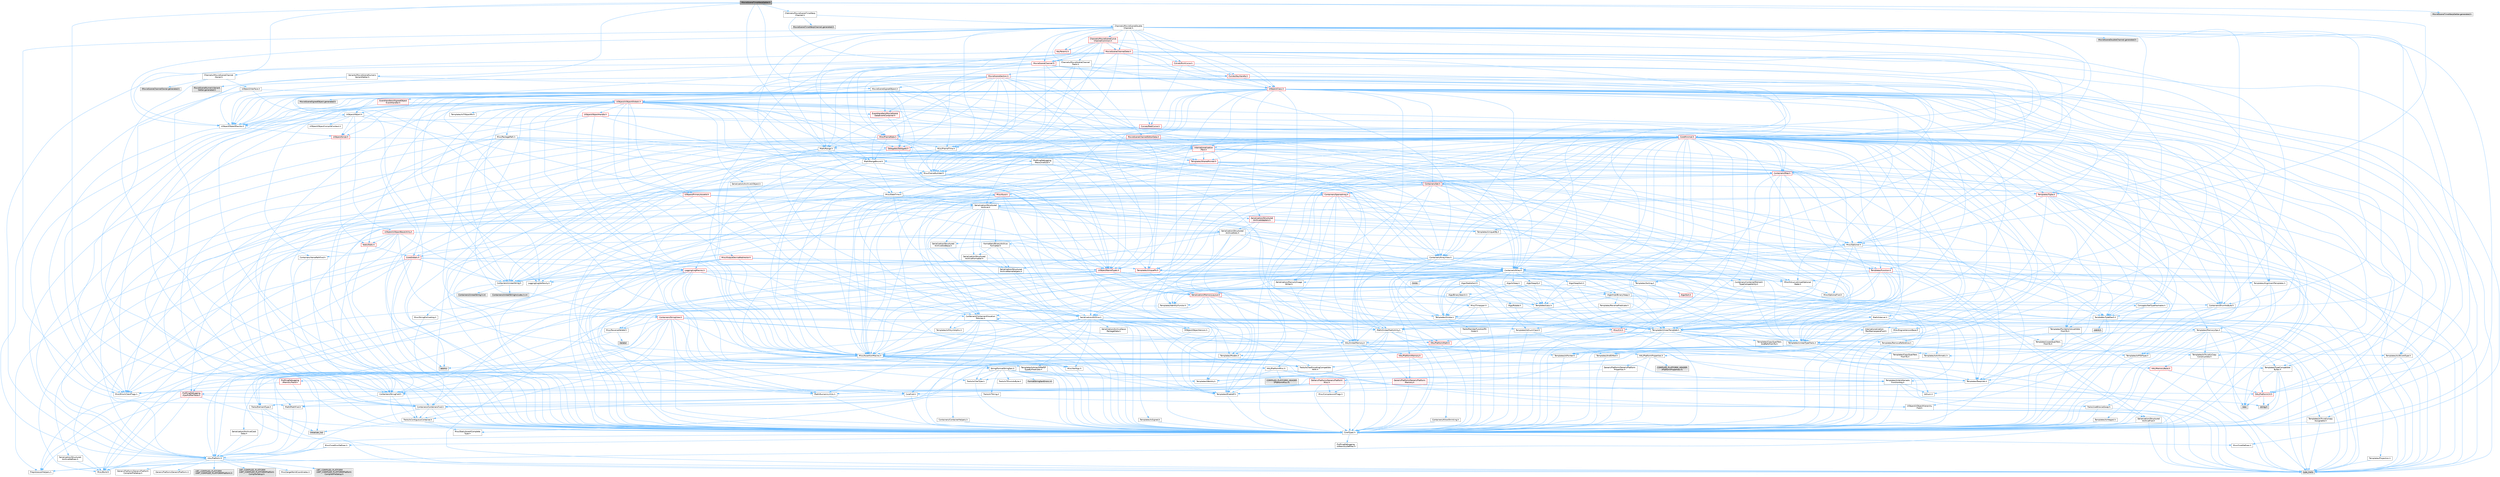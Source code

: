 digraph "MovieSceneTimeWarpGetter.h"
{
 // INTERACTIVE_SVG=YES
 // LATEX_PDF_SIZE
  bgcolor="transparent";
  edge [fontname=Helvetica,fontsize=10,labelfontname=Helvetica,labelfontsize=10];
  node [fontname=Helvetica,fontsize=10,shape=box,height=0.2,width=0.4];
  Node1 [id="Node000001",label="MovieSceneTimeWarpGetter.h",height=0.2,width=0.4,color="gray40", fillcolor="grey60", style="filled", fontcolor="black",tooltip=" "];
  Node1 -> Node2 [id="edge1_Node000001_Node000002",color="steelblue1",style="solid",tooltip=" "];
  Node2 [id="Node000002",label="CoreTypes.h",height=0.2,width=0.4,color="grey40", fillcolor="white", style="filled",URL="$dc/dec/CoreTypes_8h.html",tooltip=" "];
  Node2 -> Node3 [id="edge2_Node000002_Node000003",color="steelblue1",style="solid",tooltip=" "];
  Node3 [id="Node000003",label="HAL/Platform.h",height=0.2,width=0.4,color="grey40", fillcolor="white", style="filled",URL="$d9/dd0/Platform_8h.html",tooltip=" "];
  Node3 -> Node4 [id="edge3_Node000003_Node000004",color="steelblue1",style="solid",tooltip=" "];
  Node4 [id="Node000004",label="Misc/Build.h",height=0.2,width=0.4,color="grey40", fillcolor="white", style="filled",URL="$d3/dbb/Build_8h.html",tooltip=" "];
  Node3 -> Node5 [id="edge4_Node000003_Node000005",color="steelblue1",style="solid",tooltip=" "];
  Node5 [id="Node000005",label="Misc/LargeWorldCoordinates.h",height=0.2,width=0.4,color="grey40", fillcolor="white", style="filled",URL="$d2/dcb/LargeWorldCoordinates_8h.html",tooltip=" "];
  Node3 -> Node6 [id="edge5_Node000003_Node000006",color="steelblue1",style="solid",tooltip=" "];
  Node6 [id="Node000006",label="type_traits",height=0.2,width=0.4,color="grey60", fillcolor="#E0E0E0", style="filled",tooltip=" "];
  Node3 -> Node7 [id="edge6_Node000003_Node000007",color="steelblue1",style="solid",tooltip=" "];
  Node7 [id="Node000007",label="PreprocessorHelpers.h",height=0.2,width=0.4,color="grey40", fillcolor="white", style="filled",URL="$db/ddb/PreprocessorHelpers_8h.html",tooltip=" "];
  Node3 -> Node8 [id="edge7_Node000003_Node000008",color="steelblue1",style="solid",tooltip=" "];
  Node8 [id="Node000008",label="UBT_COMPILED_PLATFORM\l/UBT_COMPILED_PLATFORMPlatform\lCompilerPreSetup.h",height=0.2,width=0.4,color="grey60", fillcolor="#E0E0E0", style="filled",tooltip=" "];
  Node3 -> Node9 [id="edge8_Node000003_Node000009",color="steelblue1",style="solid",tooltip=" "];
  Node9 [id="Node000009",label="GenericPlatform/GenericPlatform\lCompilerPreSetup.h",height=0.2,width=0.4,color="grey40", fillcolor="white", style="filled",URL="$d9/dc8/GenericPlatformCompilerPreSetup_8h.html",tooltip=" "];
  Node3 -> Node10 [id="edge9_Node000003_Node000010",color="steelblue1",style="solid",tooltip=" "];
  Node10 [id="Node000010",label="GenericPlatform/GenericPlatform.h",height=0.2,width=0.4,color="grey40", fillcolor="white", style="filled",URL="$d6/d84/GenericPlatform_8h.html",tooltip=" "];
  Node3 -> Node11 [id="edge10_Node000003_Node000011",color="steelblue1",style="solid",tooltip=" "];
  Node11 [id="Node000011",label="UBT_COMPILED_PLATFORM\l/UBT_COMPILED_PLATFORMPlatform.h",height=0.2,width=0.4,color="grey60", fillcolor="#E0E0E0", style="filled",tooltip=" "];
  Node3 -> Node12 [id="edge11_Node000003_Node000012",color="steelblue1",style="solid",tooltip=" "];
  Node12 [id="Node000012",label="UBT_COMPILED_PLATFORM\l/UBT_COMPILED_PLATFORMPlatform\lCompilerSetup.h",height=0.2,width=0.4,color="grey60", fillcolor="#E0E0E0", style="filled",tooltip=" "];
  Node2 -> Node13 [id="edge12_Node000002_Node000013",color="steelblue1",style="solid",tooltip=" "];
  Node13 [id="Node000013",label="ProfilingDebugging\l/UMemoryDefines.h",height=0.2,width=0.4,color="grey40", fillcolor="white", style="filled",URL="$d2/da2/UMemoryDefines_8h.html",tooltip=" "];
  Node2 -> Node14 [id="edge13_Node000002_Node000014",color="steelblue1",style="solid",tooltip=" "];
  Node14 [id="Node000014",label="Misc/CoreMiscDefines.h",height=0.2,width=0.4,color="grey40", fillcolor="white", style="filled",URL="$da/d38/CoreMiscDefines_8h.html",tooltip=" "];
  Node14 -> Node3 [id="edge14_Node000014_Node000003",color="steelblue1",style="solid",tooltip=" "];
  Node14 -> Node7 [id="edge15_Node000014_Node000007",color="steelblue1",style="solid",tooltip=" "];
  Node2 -> Node15 [id="edge16_Node000002_Node000015",color="steelblue1",style="solid",tooltip=" "];
  Node15 [id="Node000015",label="Misc/CoreDefines.h",height=0.2,width=0.4,color="grey40", fillcolor="white", style="filled",URL="$d3/dd2/CoreDefines_8h.html",tooltip=" "];
  Node1 -> Node16 [id="edge17_Node000001_Node000016",color="steelblue1",style="solid",tooltip=" "];
  Node16 [id="Node000016",label="Math/Range.h",height=0.2,width=0.4,color="grey40", fillcolor="white", style="filled",URL="$d9/db6/Range_8h.html",tooltip=" "];
  Node16 -> Node2 [id="edge18_Node000016_Node000002",color="steelblue1",style="solid",tooltip=" "];
  Node16 -> Node17 [id="edge19_Node000016_Node000017",color="steelblue1",style="solid",tooltip=" "];
  Node17 [id="Node000017",label="Containers/Array.h",height=0.2,width=0.4,color="grey40", fillcolor="white", style="filled",URL="$df/dd0/Array_8h.html",tooltip=" "];
  Node17 -> Node2 [id="edge20_Node000017_Node000002",color="steelblue1",style="solid",tooltip=" "];
  Node17 -> Node18 [id="edge21_Node000017_Node000018",color="steelblue1",style="solid",tooltip=" "];
  Node18 [id="Node000018",label="Misc/AssertionMacros.h",height=0.2,width=0.4,color="grey40", fillcolor="white", style="filled",URL="$d0/dfa/AssertionMacros_8h.html",tooltip=" "];
  Node18 -> Node2 [id="edge22_Node000018_Node000002",color="steelblue1",style="solid",tooltip=" "];
  Node18 -> Node3 [id="edge23_Node000018_Node000003",color="steelblue1",style="solid",tooltip=" "];
  Node18 -> Node19 [id="edge24_Node000018_Node000019",color="steelblue1",style="solid",tooltip=" "];
  Node19 [id="Node000019",label="HAL/PlatformMisc.h",height=0.2,width=0.4,color="grey40", fillcolor="white", style="filled",URL="$d0/df5/PlatformMisc_8h.html",tooltip=" "];
  Node19 -> Node2 [id="edge25_Node000019_Node000002",color="steelblue1",style="solid",tooltip=" "];
  Node19 -> Node20 [id="edge26_Node000019_Node000020",color="steelblue1",style="solid",tooltip=" "];
  Node20 [id="Node000020",label="GenericPlatform/GenericPlatform\lMisc.h",height=0.2,width=0.4,color="red", fillcolor="#FFF0F0", style="filled",URL="$db/d9a/GenericPlatformMisc_8h.html",tooltip=" "];
  Node20 -> Node21 [id="edge27_Node000020_Node000021",color="steelblue1",style="solid",tooltip=" "];
  Node21 [id="Node000021",label="Containers/StringFwd.h",height=0.2,width=0.4,color="grey40", fillcolor="white", style="filled",URL="$df/d37/StringFwd_8h.html",tooltip=" "];
  Node21 -> Node2 [id="edge28_Node000021_Node000002",color="steelblue1",style="solid",tooltip=" "];
  Node21 -> Node22 [id="edge29_Node000021_Node000022",color="steelblue1",style="solid",tooltip=" "];
  Node22 [id="Node000022",label="Traits/ElementType.h",height=0.2,width=0.4,color="grey40", fillcolor="white", style="filled",URL="$d5/d4f/ElementType_8h.html",tooltip=" "];
  Node22 -> Node3 [id="edge30_Node000022_Node000003",color="steelblue1",style="solid",tooltip=" "];
  Node22 -> Node23 [id="edge31_Node000022_Node000023",color="steelblue1",style="solid",tooltip=" "];
  Node23 [id="Node000023",label="initializer_list",height=0.2,width=0.4,color="grey60", fillcolor="#E0E0E0", style="filled",tooltip=" "];
  Node22 -> Node6 [id="edge32_Node000022_Node000006",color="steelblue1",style="solid",tooltip=" "];
  Node21 -> Node24 [id="edge33_Node000021_Node000024",color="steelblue1",style="solid",tooltip=" "];
  Node24 [id="Node000024",label="Traits/IsContiguousContainer.h",height=0.2,width=0.4,color="grey40", fillcolor="white", style="filled",URL="$d5/d3c/IsContiguousContainer_8h.html",tooltip=" "];
  Node24 -> Node2 [id="edge34_Node000024_Node000002",color="steelblue1",style="solid",tooltip=" "];
  Node24 -> Node25 [id="edge35_Node000024_Node000025",color="steelblue1",style="solid",tooltip=" "];
  Node25 [id="Node000025",label="Misc/StaticAssertComplete\lType.h",height=0.2,width=0.4,color="grey40", fillcolor="white", style="filled",URL="$d5/d4e/StaticAssertCompleteType_8h.html",tooltip=" "];
  Node24 -> Node23 [id="edge36_Node000024_Node000023",color="steelblue1",style="solid",tooltip=" "];
  Node20 -> Node26 [id="edge37_Node000020_Node000026",color="steelblue1",style="solid",tooltip=" "];
  Node26 [id="Node000026",label="CoreFwd.h",height=0.2,width=0.4,color="grey40", fillcolor="white", style="filled",URL="$d1/d1e/CoreFwd_8h.html",tooltip=" "];
  Node26 -> Node2 [id="edge38_Node000026_Node000002",color="steelblue1",style="solid",tooltip=" "];
  Node26 -> Node27 [id="edge39_Node000026_Node000027",color="steelblue1",style="solid",tooltip=" "];
  Node27 [id="Node000027",label="Containers/ContainersFwd.h",height=0.2,width=0.4,color="grey40", fillcolor="white", style="filled",URL="$d4/d0a/ContainersFwd_8h.html",tooltip=" "];
  Node27 -> Node3 [id="edge40_Node000027_Node000003",color="steelblue1",style="solid",tooltip=" "];
  Node27 -> Node2 [id="edge41_Node000027_Node000002",color="steelblue1",style="solid",tooltip=" "];
  Node27 -> Node24 [id="edge42_Node000027_Node000024",color="steelblue1",style="solid",tooltip=" "];
  Node26 -> Node28 [id="edge43_Node000026_Node000028",color="steelblue1",style="solid",tooltip=" "];
  Node28 [id="Node000028",label="Math/MathFwd.h",height=0.2,width=0.4,color="grey40", fillcolor="white", style="filled",URL="$d2/d10/MathFwd_8h.html",tooltip=" "];
  Node28 -> Node3 [id="edge44_Node000028_Node000003",color="steelblue1",style="solid",tooltip=" "];
  Node26 -> Node29 [id="edge45_Node000026_Node000029",color="steelblue1",style="solid",tooltip=" "];
  Node29 [id="Node000029",label="UObject/UObjectHierarchy\lFwd.h",height=0.2,width=0.4,color="grey40", fillcolor="white", style="filled",URL="$d3/d13/UObjectHierarchyFwd_8h.html",tooltip=" "];
  Node20 -> Node2 [id="edge46_Node000020_Node000002",color="steelblue1",style="solid",tooltip=" "];
  Node20 -> Node31 [id="edge47_Node000020_Node000031",color="steelblue1",style="solid",tooltip=" "];
  Node31 [id="Node000031",label="HAL/PlatformCrt.h",height=0.2,width=0.4,color="red", fillcolor="#FFF0F0", style="filled",URL="$d8/d75/PlatformCrt_8h.html",tooltip=" "];
  Node31 -> Node32 [id="edge48_Node000031_Node000032",color="steelblue1",style="solid",tooltip=" "];
  Node32 [id="Node000032",label="new",height=0.2,width=0.4,color="grey60", fillcolor="#E0E0E0", style="filled",tooltip=" "];
  Node31 -> Node40 [id="edge49_Node000031_Node000040",color="steelblue1",style="solid",tooltip=" "];
  Node40 [id="Node000040",label="string.h",height=0.2,width=0.4,color="grey60", fillcolor="#E0E0E0", style="filled",tooltip=" "];
  Node20 -> Node41 [id="edge50_Node000020_Node000041",color="steelblue1",style="solid",tooltip=" "];
  Node41 [id="Node000041",label="Math/NumericLimits.h",height=0.2,width=0.4,color="grey40", fillcolor="white", style="filled",URL="$df/d1b/NumericLimits_8h.html",tooltip=" "];
  Node41 -> Node2 [id="edge51_Node000041_Node000002",color="steelblue1",style="solid",tooltip=" "];
  Node20 -> Node42 [id="edge52_Node000020_Node000042",color="steelblue1",style="solid",tooltip=" "];
  Node42 [id="Node000042",label="Misc/CompressionFlags.h",height=0.2,width=0.4,color="grey40", fillcolor="white", style="filled",URL="$d9/d76/CompressionFlags_8h.html",tooltip=" "];
  Node20 -> Node43 [id="edge53_Node000020_Node000043",color="steelblue1",style="solid",tooltip=" "];
  Node43 [id="Node000043",label="Misc/EnumClassFlags.h",height=0.2,width=0.4,color="grey40", fillcolor="white", style="filled",URL="$d8/de7/EnumClassFlags_8h.html",tooltip=" "];
  Node19 -> Node46 [id="edge54_Node000019_Node000046",color="steelblue1",style="solid",tooltip=" "];
  Node46 [id="Node000046",label="COMPILED_PLATFORM_HEADER\l(PlatformMisc.h)",height=0.2,width=0.4,color="grey60", fillcolor="#E0E0E0", style="filled",tooltip=" "];
  Node19 -> Node47 [id="edge55_Node000019_Node000047",color="steelblue1",style="solid",tooltip=" "];
  Node47 [id="Node000047",label="ProfilingDebugging\l/CpuProfilerTrace.h",height=0.2,width=0.4,color="red", fillcolor="#FFF0F0", style="filled",URL="$da/dcb/CpuProfilerTrace_8h.html",tooltip=" "];
  Node47 -> Node2 [id="edge56_Node000047_Node000002",color="steelblue1",style="solid",tooltip=" "];
  Node47 -> Node27 [id="edge57_Node000047_Node000027",color="steelblue1",style="solid",tooltip=" "];
  Node47 -> Node7 [id="edge58_Node000047_Node000007",color="steelblue1",style="solid",tooltip=" "];
  Node47 -> Node4 [id="edge59_Node000047_Node000004",color="steelblue1",style="solid",tooltip=" "];
  Node18 -> Node7 [id="edge60_Node000018_Node000007",color="steelblue1",style="solid",tooltip=" "];
  Node18 -> Node55 [id="edge61_Node000018_Node000055",color="steelblue1",style="solid",tooltip=" "];
  Node55 [id="Node000055",label="Templates/EnableIf.h",height=0.2,width=0.4,color="grey40", fillcolor="white", style="filled",URL="$d7/d60/EnableIf_8h.html",tooltip=" "];
  Node55 -> Node2 [id="edge62_Node000055_Node000002",color="steelblue1",style="solid",tooltip=" "];
  Node18 -> Node56 [id="edge63_Node000018_Node000056",color="steelblue1",style="solid",tooltip=" "];
  Node56 [id="Node000056",label="Templates/IsArrayOrRefOf\lTypeByPredicate.h",height=0.2,width=0.4,color="grey40", fillcolor="white", style="filled",URL="$d6/da1/IsArrayOrRefOfTypeByPredicate_8h.html",tooltip=" "];
  Node56 -> Node2 [id="edge64_Node000056_Node000002",color="steelblue1",style="solid",tooltip=" "];
  Node18 -> Node57 [id="edge65_Node000018_Node000057",color="steelblue1",style="solid",tooltip=" "];
  Node57 [id="Node000057",label="Templates/IsValidVariadic\lFunctionArg.h",height=0.2,width=0.4,color="grey40", fillcolor="white", style="filled",URL="$d0/dc8/IsValidVariadicFunctionArg_8h.html",tooltip=" "];
  Node57 -> Node2 [id="edge66_Node000057_Node000002",color="steelblue1",style="solid",tooltip=" "];
  Node57 -> Node58 [id="edge67_Node000057_Node000058",color="steelblue1",style="solid",tooltip=" "];
  Node58 [id="Node000058",label="IsEnum.h",height=0.2,width=0.4,color="grey40", fillcolor="white", style="filled",URL="$d4/de5/IsEnum_8h.html",tooltip=" "];
  Node57 -> Node6 [id="edge68_Node000057_Node000006",color="steelblue1",style="solid",tooltip=" "];
  Node18 -> Node59 [id="edge69_Node000018_Node000059",color="steelblue1",style="solid",tooltip=" "];
  Node59 [id="Node000059",label="Traits/IsCharEncodingCompatible\lWith.h",height=0.2,width=0.4,color="grey40", fillcolor="white", style="filled",URL="$df/dd1/IsCharEncodingCompatibleWith_8h.html",tooltip=" "];
  Node59 -> Node6 [id="edge70_Node000059_Node000006",color="steelblue1",style="solid",tooltip=" "];
  Node59 -> Node60 [id="edge71_Node000059_Node000060",color="steelblue1",style="solid",tooltip=" "];
  Node60 [id="Node000060",label="Traits/IsCharType.h",height=0.2,width=0.4,color="grey40", fillcolor="white", style="filled",URL="$db/d51/IsCharType_8h.html",tooltip=" "];
  Node60 -> Node2 [id="edge72_Node000060_Node000002",color="steelblue1",style="solid",tooltip=" "];
  Node18 -> Node61 [id="edge73_Node000018_Node000061",color="steelblue1",style="solid",tooltip=" "];
  Node61 [id="Node000061",label="Misc/VarArgs.h",height=0.2,width=0.4,color="grey40", fillcolor="white", style="filled",URL="$d5/d6f/VarArgs_8h.html",tooltip=" "];
  Node61 -> Node2 [id="edge74_Node000061_Node000002",color="steelblue1",style="solid",tooltip=" "];
  Node18 -> Node62 [id="edge75_Node000018_Node000062",color="steelblue1",style="solid",tooltip=" "];
  Node62 [id="Node000062",label="String/FormatStringSan.h",height=0.2,width=0.4,color="grey40", fillcolor="white", style="filled",URL="$d3/d8b/FormatStringSan_8h.html",tooltip=" "];
  Node62 -> Node6 [id="edge76_Node000062_Node000006",color="steelblue1",style="solid",tooltip=" "];
  Node62 -> Node2 [id="edge77_Node000062_Node000002",color="steelblue1",style="solid",tooltip=" "];
  Node62 -> Node63 [id="edge78_Node000062_Node000063",color="steelblue1",style="solid",tooltip=" "];
  Node63 [id="Node000063",label="Templates/Requires.h",height=0.2,width=0.4,color="grey40", fillcolor="white", style="filled",URL="$dc/d96/Requires_8h.html",tooltip=" "];
  Node63 -> Node55 [id="edge79_Node000063_Node000055",color="steelblue1",style="solid",tooltip=" "];
  Node63 -> Node6 [id="edge80_Node000063_Node000006",color="steelblue1",style="solid",tooltip=" "];
  Node62 -> Node64 [id="edge81_Node000062_Node000064",color="steelblue1",style="solid",tooltip=" "];
  Node64 [id="Node000064",label="Templates/Identity.h",height=0.2,width=0.4,color="grey40", fillcolor="white", style="filled",URL="$d0/dd5/Identity_8h.html",tooltip=" "];
  Node62 -> Node57 [id="edge82_Node000062_Node000057",color="steelblue1",style="solid",tooltip=" "];
  Node62 -> Node60 [id="edge83_Node000062_Node000060",color="steelblue1",style="solid",tooltip=" "];
  Node62 -> Node65 [id="edge84_Node000062_Node000065",color="steelblue1",style="solid",tooltip=" "];
  Node65 [id="Node000065",label="Traits/IsTEnumAsByte.h",height=0.2,width=0.4,color="grey40", fillcolor="white", style="filled",URL="$d1/de6/IsTEnumAsByte_8h.html",tooltip=" "];
  Node62 -> Node66 [id="edge85_Node000062_Node000066",color="steelblue1",style="solid",tooltip=" "];
  Node66 [id="Node000066",label="Traits/IsTString.h",height=0.2,width=0.4,color="grey40", fillcolor="white", style="filled",URL="$d0/df8/IsTString_8h.html",tooltip=" "];
  Node66 -> Node27 [id="edge86_Node000066_Node000027",color="steelblue1",style="solid",tooltip=" "];
  Node62 -> Node27 [id="edge87_Node000062_Node000027",color="steelblue1",style="solid",tooltip=" "];
  Node62 -> Node67 [id="edge88_Node000062_Node000067",color="steelblue1",style="solid",tooltip=" "];
  Node67 [id="Node000067",label="FormatStringSanErrors.inl",height=0.2,width=0.4,color="grey60", fillcolor="#E0E0E0", style="filled",tooltip=" "];
  Node18 -> Node68 [id="edge89_Node000018_Node000068",color="steelblue1",style="solid",tooltip=" "];
  Node68 [id="Node000068",label="atomic",height=0.2,width=0.4,color="grey60", fillcolor="#E0E0E0", style="filled",tooltip=" "];
  Node17 -> Node69 [id="edge90_Node000017_Node000069",color="steelblue1",style="solid",tooltip=" "];
  Node69 [id="Node000069",label="Misc/IntrusiveUnsetOptional\lState.h",height=0.2,width=0.4,color="grey40", fillcolor="white", style="filled",URL="$d2/d0a/IntrusiveUnsetOptionalState_8h.html",tooltip=" "];
  Node69 -> Node70 [id="edge91_Node000069_Node000070",color="steelblue1",style="solid",tooltip=" "];
  Node70 [id="Node000070",label="Misc/OptionalFwd.h",height=0.2,width=0.4,color="grey40", fillcolor="white", style="filled",URL="$dc/d50/OptionalFwd_8h.html",tooltip=" "];
  Node17 -> Node71 [id="edge92_Node000017_Node000071",color="steelblue1",style="solid",tooltip=" "];
  Node71 [id="Node000071",label="Misc/ReverseIterate.h",height=0.2,width=0.4,color="grey40", fillcolor="white", style="filled",URL="$db/de3/ReverseIterate_8h.html",tooltip=" "];
  Node71 -> Node3 [id="edge93_Node000071_Node000003",color="steelblue1",style="solid",tooltip=" "];
  Node71 -> Node72 [id="edge94_Node000071_Node000072",color="steelblue1",style="solid",tooltip=" "];
  Node72 [id="Node000072",label="iterator",height=0.2,width=0.4,color="grey60", fillcolor="#E0E0E0", style="filled",tooltip=" "];
  Node17 -> Node73 [id="edge95_Node000017_Node000073",color="steelblue1",style="solid",tooltip=" "];
  Node73 [id="Node000073",label="HAL/UnrealMemory.h",height=0.2,width=0.4,color="grey40", fillcolor="white", style="filled",URL="$d9/d96/UnrealMemory_8h.html",tooltip=" "];
  Node73 -> Node2 [id="edge96_Node000073_Node000002",color="steelblue1",style="solid",tooltip=" "];
  Node73 -> Node74 [id="edge97_Node000073_Node000074",color="steelblue1",style="solid",tooltip=" "];
  Node74 [id="Node000074",label="GenericPlatform/GenericPlatform\lMemory.h",height=0.2,width=0.4,color="red", fillcolor="#FFF0F0", style="filled",URL="$dd/d22/GenericPlatformMemory_8h.html",tooltip=" "];
  Node74 -> Node26 [id="edge98_Node000074_Node000026",color="steelblue1",style="solid",tooltip=" "];
  Node74 -> Node2 [id="edge99_Node000074_Node000002",color="steelblue1",style="solid",tooltip=" "];
  Node74 -> Node40 [id="edge100_Node000074_Node000040",color="steelblue1",style="solid",tooltip=" "];
  Node73 -> Node77 [id="edge101_Node000073_Node000077",color="steelblue1",style="solid",tooltip=" "];
  Node77 [id="Node000077",label="HAL/MemoryBase.h",height=0.2,width=0.4,color="red", fillcolor="#FFF0F0", style="filled",URL="$d6/d9f/MemoryBase_8h.html",tooltip=" "];
  Node77 -> Node2 [id="edge102_Node000077_Node000002",color="steelblue1",style="solid",tooltip=" "];
  Node77 -> Node31 [id="edge103_Node000077_Node000031",color="steelblue1",style="solid",tooltip=" "];
  Node73 -> Node90 [id="edge104_Node000073_Node000090",color="steelblue1",style="solid",tooltip=" "];
  Node90 [id="Node000090",label="HAL/PlatformMemory.h",height=0.2,width=0.4,color="red", fillcolor="#FFF0F0", style="filled",URL="$de/d68/PlatformMemory_8h.html",tooltip=" "];
  Node90 -> Node2 [id="edge105_Node000090_Node000002",color="steelblue1",style="solid",tooltip=" "];
  Node90 -> Node74 [id="edge106_Node000090_Node000074",color="steelblue1",style="solid",tooltip=" "];
  Node73 -> Node92 [id="edge107_Node000073_Node000092",color="steelblue1",style="solid",tooltip=" "];
  Node92 [id="Node000092",label="ProfilingDebugging\l/MemoryTrace.h",height=0.2,width=0.4,color="red", fillcolor="#FFF0F0", style="filled",URL="$da/dd7/MemoryTrace_8h.html",tooltip=" "];
  Node92 -> Node3 [id="edge108_Node000092_Node000003",color="steelblue1",style="solid",tooltip=" "];
  Node92 -> Node43 [id="edge109_Node000092_Node000043",color="steelblue1",style="solid",tooltip=" "];
  Node73 -> Node93 [id="edge110_Node000073_Node000093",color="steelblue1",style="solid",tooltip=" "];
  Node93 [id="Node000093",label="Templates/IsPointer.h",height=0.2,width=0.4,color="grey40", fillcolor="white", style="filled",URL="$d7/d05/IsPointer_8h.html",tooltip=" "];
  Node93 -> Node2 [id="edge111_Node000093_Node000002",color="steelblue1",style="solid",tooltip=" "];
  Node17 -> Node94 [id="edge112_Node000017_Node000094",color="steelblue1",style="solid",tooltip=" "];
  Node94 [id="Node000094",label="Templates/UnrealTypeTraits.h",height=0.2,width=0.4,color="grey40", fillcolor="white", style="filled",URL="$d2/d2d/UnrealTypeTraits_8h.html",tooltip=" "];
  Node94 -> Node2 [id="edge113_Node000094_Node000002",color="steelblue1",style="solid",tooltip=" "];
  Node94 -> Node93 [id="edge114_Node000094_Node000093",color="steelblue1",style="solid",tooltip=" "];
  Node94 -> Node18 [id="edge115_Node000094_Node000018",color="steelblue1",style="solid",tooltip=" "];
  Node94 -> Node86 [id="edge116_Node000094_Node000086",color="steelblue1",style="solid",tooltip=" "];
  Node86 [id="Node000086",label="Templates/AndOrNot.h",height=0.2,width=0.4,color="grey40", fillcolor="white", style="filled",URL="$db/d0a/AndOrNot_8h.html",tooltip=" "];
  Node86 -> Node2 [id="edge117_Node000086_Node000002",color="steelblue1",style="solid",tooltip=" "];
  Node94 -> Node55 [id="edge118_Node000094_Node000055",color="steelblue1",style="solid",tooltip=" "];
  Node94 -> Node95 [id="edge119_Node000094_Node000095",color="steelblue1",style="solid",tooltip=" "];
  Node95 [id="Node000095",label="Templates/IsArithmetic.h",height=0.2,width=0.4,color="grey40", fillcolor="white", style="filled",URL="$d2/d5d/IsArithmetic_8h.html",tooltip=" "];
  Node95 -> Node2 [id="edge120_Node000095_Node000002",color="steelblue1",style="solid",tooltip=" "];
  Node94 -> Node58 [id="edge121_Node000094_Node000058",color="steelblue1",style="solid",tooltip=" "];
  Node94 -> Node96 [id="edge122_Node000094_Node000096",color="steelblue1",style="solid",tooltip=" "];
  Node96 [id="Node000096",label="Templates/Models.h",height=0.2,width=0.4,color="grey40", fillcolor="white", style="filled",URL="$d3/d0c/Models_8h.html",tooltip=" "];
  Node96 -> Node64 [id="edge123_Node000096_Node000064",color="steelblue1",style="solid",tooltip=" "];
  Node94 -> Node97 [id="edge124_Node000094_Node000097",color="steelblue1",style="solid",tooltip=" "];
  Node97 [id="Node000097",label="Templates/IsPODType.h",height=0.2,width=0.4,color="grey40", fillcolor="white", style="filled",URL="$d7/db1/IsPODType_8h.html",tooltip=" "];
  Node97 -> Node2 [id="edge125_Node000097_Node000002",color="steelblue1",style="solid",tooltip=" "];
  Node94 -> Node98 [id="edge126_Node000094_Node000098",color="steelblue1",style="solid",tooltip=" "];
  Node98 [id="Node000098",label="Templates/IsUECoreType.h",height=0.2,width=0.4,color="grey40", fillcolor="white", style="filled",URL="$d1/db8/IsUECoreType_8h.html",tooltip=" "];
  Node98 -> Node2 [id="edge127_Node000098_Node000002",color="steelblue1",style="solid",tooltip=" "];
  Node98 -> Node6 [id="edge128_Node000098_Node000006",color="steelblue1",style="solid",tooltip=" "];
  Node94 -> Node87 [id="edge129_Node000094_Node000087",color="steelblue1",style="solid",tooltip=" "];
  Node87 [id="Node000087",label="Templates/IsTriviallyCopy\lConstructible.h",height=0.2,width=0.4,color="grey40", fillcolor="white", style="filled",URL="$d3/d78/IsTriviallyCopyConstructible_8h.html",tooltip=" "];
  Node87 -> Node2 [id="edge130_Node000087_Node000002",color="steelblue1",style="solid",tooltip=" "];
  Node87 -> Node6 [id="edge131_Node000087_Node000006",color="steelblue1",style="solid",tooltip=" "];
  Node17 -> Node99 [id="edge132_Node000017_Node000099",color="steelblue1",style="solid",tooltip=" "];
  Node99 [id="Node000099",label="Templates/UnrealTemplate.h",height=0.2,width=0.4,color="grey40", fillcolor="white", style="filled",URL="$d4/d24/UnrealTemplate_8h.html",tooltip=" "];
  Node99 -> Node2 [id="edge133_Node000099_Node000002",color="steelblue1",style="solid",tooltip=" "];
  Node99 -> Node93 [id="edge134_Node000099_Node000093",color="steelblue1",style="solid",tooltip=" "];
  Node99 -> Node73 [id="edge135_Node000099_Node000073",color="steelblue1",style="solid",tooltip=" "];
  Node99 -> Node100 [id="edge136_Node000099_Node000100",color="steelblue1",style="solid",tooltip=" "];
  Node100 [id="Node000100",label="Templates/CopyQualifiers\lAndRefsFromTo.h",height=0.2,width=0.4,color="grey40", fillcolor="white", style="filled",URL="$d3/db3/CopyQualifiersAndRefsFromTo_8h.html",tooltip=" "];
  Node100 -> Node101 [id="edge137_Node000100_Node000101",color="steelblue1",style="solid",tooltip=" "];
  Node101 [id="Node000101",label="Templates/CopyQualifiers\lFromTo.h",height=0.2,width=0.4,color="grey40", fillcolor="white", style="filled",URL="$d5/db4/CopyQualifiersFromTo_8h.html",tooltip=" "];
  Node99 -> Node94 [id="edge138_Node000099_Node000094",color="steelblue1",style="solid",tooltip=" "];
  Node99 -> Node102 [id="edge139_Node000099_Node000102",color="steelblue1",style="solid",tooltip=" "];
  Node102 [id="Node000102",label="Templates/RemoveReference.h",height=0.2,width=0.4,color="grey40", fillcolor="white", style="filled",URL="$da/dbe/RemoveReference_8h.html",tooltip=" "];
  Node102 -> Node2 [id="edge140_Node000102_Node000002",color="steelblue1",style="solid",tooltip=" "];
  Node99 -> Node63 [id="edge141_Node000099_Node000063",color="steelblue1",style="solid",tooltip=" "];
  Node99 -> Node103 [id="edge142_Node000099_Node000103",color="steelblue1",style="solid",tooltip=" "];
  Node103 [id="Node000103",label="Templates/TypeCompatible\lBytes.h",height=0.2,width=0.4,color="grey40", fillcolor="white", style="filled",URL="$df/d0a/TypeCompatibleBytes_8h.html",tooltip=" "];
  Node103 -> Node2 [id="edge143_Node000103_Node000002",color="steelblue1",style="solid",tooltip=" "];
  Node103 -> Node40 [id="edge144_Node000103_Node000040",color="steelblue1",style="solid",tooltip=" "];
  Node103 -> Node32 [id="edge145_Node000103_Node000032",color="steelblue1",style="solid",tooltip=" "];
  Node103 -> Node6 [id="edge146_Node000103_Node000006",color="steelblue1",style="solid",tooltip=" "];
  Node99 -> Node64 [id="edge147_Node000099_Node000064",color="steelblue1",style="solid",tooltip=" "];
  Node99 -> Node24 [id="edge148_Node000099_Node000024",color="steelblue1",style="solid",tooltip=" "];
  Node99 -> Node104 [id="edge149_Node000099_Node000104",color="steelblue1",style="solid",tooltip=" "];
  Node104 [id="Node000104",label="Traits/UseBitwiseSwap.h",height=0.2,width=0.4,color="grey40", fillcolor="white", style="filled",URL="$db/df3/UseBitwiseSwap_8h.html",tooltip=" "];
  Node104 -> Node2 [id="edge150_Node000104_Node000002",color="steelblue1",style="solid",tooltip=" "];
  Node104 -> Node6 [id="edge151_Node000104_Node000006",color="steelblue1",style="solid",tooltip=" "];
  Node99 -> Node6 [id="edge152_Node000099_Node000006",color="steelblue1",style="solid",tooltip=" "];
  Node17 -> Node105 [id="edge153_Node000017_Node000105",color="steelblue1",style="solid",tooltip=" "];
  Node105 [id="Node000105",label="Containers/AllowShrinking.h",height=0.2,width=0.4,color="grey40", fillcolor="white", style="filled",URL="$d7/d1a/AllowShrinking_8h.html",tooltip=" "];
  Node105 -> Node2 [id="edge154_Node000105_Node000002",color="steelblue1",style="solid",tooltip=" "];
  Node17 -> Node106 [id="edge155_Node000017_Node000106",color="steelblue1",style="solid",tooltip=" "];
  Node106 [id="Node000106",label="Containers/ContainerAllocation\lPolicies.h",height=0.2,width=0.4,color="grey40", fillcolor="white", style="filled",URL="$d7/dff/ContainerAllocationPolicies_8h.html",tooltip=" "];
  Node106 -> Node2 [id="edge156_Node000106_Node000002",color="steelblue1",style="solid",tooltip=" "];
  Node106 -> Node107 [id="edge157_Node000106_Node000107",color="steelblue1",style="solid",tooltip=" "];
  Node107 [id="Node000107",label="Containers/ContainerHelpers.h",height=0.2,width=0.4,color="grey40", fillcolor="white", style="filled",URL="$d7/d33/ContainerHelpers_8h.html",tooltip=" "];
  Node107 -> Node2 [id="edge158_Node000107_Node000002",color="steelblue1",style="solid",tooltip=" "];
  Node106 -> Node106 [id="edge159_Node000106_Node000106",color="steelblue1",style="solid",tooltip=" "];
  Node106 -> Node108 [id="edge160_Node000106_Node000108",color="steelblue1",style="solid",tooltip=" "];
  Node108 [id="Node000108",label="HAL/PlatformMath.h",height=0.2,width=0.4,color="red", fillcolor="#FFF0F0", style="filled",URL="$dc/d53/PlatformMath_8h.html",tooltip=" "];
  Node108 -> Node2 [id="edge161_Node000108_Node000002",color="steelblue1",style="solid",tooltip=" "];
  Node106 -> Node73 [id="edge162_Node000106_Node000073",color="steelblue1",style="solid",tooltip=" "];
  Node106 -> Node41 [id="edge163_Node000106_Node000041",color="steelblue1",style="solid",tooltip=" "];
  Node106 -> Node18 [id="edge164_Node000106_Node000018",color="steelblue1",style="solid",tooltip=" "];
  Node106 -> Node116 [id="edge165_Node000106_Node000116",color="steelblue1",style="solid",tooltip=" "];
  Node116 [id="Node000116",label="Templates/IsPolymorphic.h",height=0.2,width=0.4,color="grey40", fillcolor="white", style="filled",URL="$dc/d20/IsPolymorphic_8h.html",tooltip=" "];
  Node106 -> Node117 [id="edge166_Node000106_Node000117",color="steelblue1",style="solid",tooltip=" "];
  Node117 [id="Node000117",label="Templates/MemoryOps.h",height=0.2,width=0.4,color="grey40", fillcolor="white", style="filled",URL="$db/dea/MemoryOps_8h.html",tooltip=" "];
  Node117 -> Node2 [id="edge167_Node000117_Node000002",color="steelblue1",style="solid",tooltip=" "];
  Node117 -> Node73 [id="edge168_Node000117_Node000073",color="steelblue1",style="solid",tooltip=" "];
  Node117 -> Node88 [id="edge169_Node000117_Node000088",color="steelblue1",style="solid",tooltip=" "];
  Node88 [id="Node000088",label="Templates/IsTriviallyCopy\lAssignable.h",height=0.2,width=0.4,color="grey40", fillcolor="white", style="filled",URL="$d2/df2/IsTriviallyCopyAssignable_8h.html",tooltip=" "];
  Node88 -> Node2 [id="edge170_Node000088_Node000002",color="steelblue1",style="solid",tooltip=" "];
  Node88 -> Node6 [id="edge171_Node000088_Node000006",color="steelblue1",style="solid",tooltip=" "];
  Node117 -> Node87 [id="edge172_Node000117_Node000087",color="steelblue1",style="solid",tooltip=" "];
  Node117 -> Node63 [id="edge173_Node000117_Node000063",color="steelblue1",style="solid",tooltip=" "];
  Node117 -> Node94 [id="edge174_Node000117_Node000094",color="steelblue1",style="solid",tooltip=" "];
  Node117 -> Node104 [id="edge175_Node000117_Node000104",color="steelblue1",style="solid",tooltip=" "];
  Node117 -> Node32 [id="edge176_Node000117_Node000032",color="steelblue1",style="solid",tooltip=" "];
  Node117 -> Node6 [id="edge177_Node000117_Node000006",color="steelblue1",style="solid",tooltip=" "];
  Node106 -> Node103 [id="edge178_Node000106_Node000103",color="steelblue1",style="solid",tooltip=" "];
  Node106 -> Node6 [id="edge179_Node000106_Node000006",color="steelblue1",style="solid",tooltip=" "];
  Node17 -> Node118 [id="edge180_Node000017_Node000118",color="steelblue1",style="solid",tooltip=" "];
  Node118 [id="Node000118",label="Containers/ContainerElement\lTypeCompatibility.h",height=0.2,width=0.4,color="grey40", fillcolor="white", style="filled",URL="$df/ddf/ContainerElementTypeCompatibility_8h.html",tooltip=" "];
  Node118 -> Node2 [id="edge181_Node000118_Node000002",color="steelblue1",style="solid",tooltip=" "];
  Node118 -> Node94 [id="edge182_Node000118_Node000094",color="steelblue1",style="solid",tooltip=" "];
  Node17 -> Node119 [id="edge183_Node000017_Node000119",color="steelblue1",style="solid",tooltip=" "];
  Node119 [id="Node000119",label="Serialization/Archive.h",height=0.2,width=0.4,color="grey40", fillcolor="white", style="filled",URL="$d7/d3b/Archive_8h.html",tooltip=" "];
  Node119 -> Node26 [id="edge184_Node000119_Node000026",color="steelblue1",style="solid",tooltip=" "];
  Node119 -> Node2 [id="edge185_Node000119_Node000002",color="steelblue1",style="solid",tooltip=" "];
  Node119 -> Node120 [id="edge186_Node000119_Node000120",color="steelblue1",style="solid",tooltip=" "];
  Node120 [id="Node000120",label="HAL/PlatformProperties.h",height=0.2,width=0.4,color="grey40", fillcolor="white", style="filled",URL="$d9/db0/PlatformProperties_8h.html",tooltip=" "];
  Node120 -> Node2 [id="edge187_Node000120_Node000002",color="steelblue1",style="solid",tooltip=" "];
  Node120 -> Node121 [id="edge188_Node000120_Node000121",color="steelblue1",style="solid",tooltip=" "];
  Node121 [id="Node000121",label="GenericPlatform/GenericPlatform\lProperties.h",height=0.2,width=0.4,color="grey40", fillcolor="white", style="filled",URL="$d2/dcd/GenericPlatformProperties_8h.html",tooltip=" "];
  Node121 -> Node2 [id="edge189_Node000121_Node000002",color="steelblue1",style="solid",tooltip=" "];
  Node121 -> Node20 [id="edge190_Node000121_Node000020",color="steelblue1",style="solid",tooltip=" "];
  Node120 -> Node122 [id="edge191_Node000120_Node000122",color="steelblue1",style="solid",tooltip=" "];
  Node122 [id="Node000122",label="COMPILED_PLATFORM_HEADER\l(PlatformProperties.h)",height=0.2,width=0.4,color="grey60", fillcolor="#E0E0E0", style="filled",tooltip=" "];
  Node119 -> Node123 [id="edge192_Node000119_Node000123",color="steelblue1",style="solid",tooltip=" "];
  Node123 [id="Node000123",label="Internationalization\l/TextNamespaceFwd.h",height=0.2,width=0.4,color="grey40", fillcolor="white", style="filled",URL="$d8/d97/TextNamespaceFwd_8h.html",tooltip=" "];
  Node123 -> Node2 [id="edge193_Node000123_Node000002",color="steelblue1",style="solid",tooltip=" "];
  Node119 -> Node28 [id="edge194_Node000119_Node000028",color="steelblue1",style="solid",tooltip=" "];
  Node119 -> Node18 [id="edge195_Node000119_Node000018",color="steelblue1",style="solid",tooltip=" "];
  Node119 -> Node4 [id="edge196_Node000119_Node000004",color="steelblue1",style="solid",tooltip=" "];
  Node119 -> Node42 [id="edge197_Node000119_Node000042",color="steelblue1",style="solid",tooltip=" "];
  Node119 -> Node124 [id="edge198_Node000119_Node000124",color="steelblue1",style="solid",tooltip=" "];
  Node124 [id="Node000124",label="Misc/EngineVersionBase.h",height=0.2,width=0.4,color="grey40", fillcolor="white", style="filled",URL="$d5/d2b/EngineVersionBase_8h.html",tooltip=" "];
  Node124 -> Node2 [id="edge199_Node000124_Node000002",color="steelblue1",style="solid",tooltip=" "];
  Node119 -> Node61 [id="edge200_Node000119_Node000061",color="steelblue1",style="solid",tooltip=" "];
  Node119 -> Node125 [id="edge201_Node000119_Node000125",color="steelblue1",style="solid",tooltip=" "];
  Node125 [id="Node000125",label="Serialization/ArchiveCook\lData.h",height=0.2,width=0.4,color="grey40", fillcolor="white", style="filled",URL="$dc/db6/ArchiveCookData_8h.html",tooltip=" "];
  Node125 -> Node3 [id="edge202_Node000125_Node000003",color="steelblue1",style="solid",tooltip=" "];
  Node119 -> Node126 [id="edge203_Node000119_Node000126",color="steelblue1",style="solid",tooltip=" "];
  Node126 [id="Node000126",label="Serialization/ArchiveSave\lPackageData.h",height=0.2,width=0.4,color="grey40", fillcolor="white", style="filled",URL="$d1/d37/ArchiveSavePackageData_8h.html",tooltip=" "];
  Node119 -> Node55 [id="edge204_Node000119_Node000055",color="steelblue1",style="solid",tooltip=" "];
  Node119 -> Node56 [id="edge205_Node000119_Node000056",color="steelblue1",style="solid",tooltip=" "];
  Node119 -> Node127 [id="edge206_Node000119_Node000127",color="steelblue1",style="solid",tooltip=" "];
  Node127 [id="Node000127",label="Templates/IsEnumClass.h",height=0.2,width=0.4,color="grey40", fillcolor="white", style="filled",URL="$d7/d15/IsEnumClass_8h.html",tooltip=" "];
  Node127 -> Node2 [id="edge207_Node000127_Node000002",color="steelblue1",style="solid",tooltip=" "];
  Node127 -> Node86 [id="edge208_Node000127_Node000086",color="steelblue1",style="solid",tooltip=" "];
  Node119 -> Node113 [id="edge209_Node000119_Node000113",color="steelblue1",style="solid",tooltip=" "];
  Node113 [id="Node000113",label="Templates/IsSigned.h",height=0.2,width=0.4,color="grey40", fillcolor="white", style="filled",URL="$d8/dd8/IsSigned_8h.html",tooltip=" "];
  Node113 -> Node2 [id="edge210_Node000113_Node000002",color="steelblue1",style="solid",tooltip=" "];
  Node119 -> Node57 [id="edge211_Node000119_Node000057",color="steelblue1",style="solid",tooltip=" "];
  Node119 -> Node99 [id="edge212_Node000119_Node000099",color="steelblue1",style="solid",tooltip=" "];
  Node119 -> Node59 [id="edge213_Node000119_Node000059",color="steelblue1",style="solid",tooltip=" "];
  Node119 -> Node128 [id="edge214_Node000119_Node000128",color="steelblue1",style="solid",tooltip=" "];
  Node128 [id="Node000128",label="UObject/ObjectVersion.h",height=0.2,width=0.4,color="grey40", fillcolor="white", style="filled",URL="$da/d63/ObjectVersion_8h.html",tooltip=" "];
  Node128 -> Node2 [id="edge215_Node000128_Node000002",color="steelblue1",style="solid",tooltip=" "];
  Node17 -> Node129 [id="edge216_Node000017_Node000129",color="steelblue1",style="solid",tooltip=" "];
  Node129 [id="Node000129",label="Serialization/MemoryImage\lWriter.h",height=0.2,width=0.4,color="grey40", fillcolor="white", style="filled",URL="$d0/d08/MemoryImageWriter_8h.html",tooltip=" "];
  Node129 -> Node2 [id="edge217_Node000129_Node000002",color="steelblue1",style="solid",tooltip=" "];
  Node129 -> Node130 [id="edge218_Node000129_Node000130",color="steelblue1",style="solid",tooltip=" "];
  Node130 [id="Node000130",label="Serialization/MemoryLayout.h",height=0.2,width=0.4,color="red", fillcolor="#FFF0F0", style="filled",URL="$d7/d66/MemoryLayout_8h.html",tooltip=" "];
  Node130 -> Node133 [id="edge219_Node000130_Node000133",color="steelblue1",style="solid",tooltip=" "];
  Node133 [id="Node000133",label="Containers/EnumAsByte.h",height=0.2,width=0.4,color="grey40", fillcolor="white", style="filled",URL="$d6/d9a/EnumAsByte_8h.html",tooltip=" "];
  Node133 -> Node2 [id="edge220_Node000133_Node000002",color="steelblue1",style="solid",tooltip=" "];
  Node133 -> Node97 [id="edge221_Node000133_Node000097",color="steelblue1",style="solid",tooltip=" "];
  Node133 -> Node134 [id="edge222_Node000133_Node000134",color="steelblue1",style="solid",tooltip=" "];
  Node134 [id="Node000134",label="Templates/TypeHash.h",height=0.2,width=0.4,color="grey40", fillcolor="white", style="filled",URL="$d1/d62/TypeHash_8h.html",tooltip=" "];
  Node134 -> Node2 [id="edge223_Node000134_Node000002",color="steelblue1",style="solid",tooltip=" "];
  Node134 -> Node63 [id="edge224_Node000134_Node000063",color="steelblue1",style="solid",tooltip=" "];
  Node134 -> Node135 [id="edge225_Node000134_Node000135",color="steelblue1",style="solid",tooltip=" "];
  Node135 [id="Node000135",label="Misc/Crc.h",height=0.2,width=0.4,color="red", fillcolor="#FFF0F0", style="filled",URL="$d4/dd2/Crc_8h.html",tooltip=" "];
  Node135 -> Node2 [id="edge226_Node000135_Node000002",color="steelblue1",style="solid",tooltip=" "];
  Node135 -> Node18 [id="edge227_Node000135_Node000018",color="steelblue1",style="solid",tooltip=" "];
  Node135 -> Node94 [id="edge228_Node000135_Node000094",color="steelblue1",style="solid",tooltip=" "];
  Node135 -> Node60 [id="edge229_Node000135_Node000060",color="steelblue1",style="solid",tooltip=" "];
  Node134 -> Node140 [id="edge230_Node000134_Node000140",color="steelblue1",style="solid",tooltip=" "];
  Node140 [id="Node000140",label="stdint.h",height=0.2,width=0.4,color="grey60", fillcolor="#E0E0E0", style="filled",tooltip=" "];
  Node134 -> Node6 [id="edge231_Node000134_Node000006",color="steelblue1",style="solid",tooltip=" "];
  Node130 -> Node21 [id="edge232_Node000130_Node000021",color="steelblue1",style="solid",tooltip=" "];
  Node130 -> Node73 [id="edge233_Node000130_Node000073",color="steelblue1",style="solid",tooltip=" "];
  Node130 -> Node55 [id="edge234_Node000130_Node000055",color="steelblue1",style="solid",tooltip=" "];
  Node130 -> Node116 [id="edge235_Node000130_Node000116",color="steelblue1",style="solid",tooltip=" "];
  Node130 -> Node96 [id="edge236_Node000130_Node000096",color="steelblue1",style="solid",tooltip=" "];
  Node130 -> Node99 [id="edge237_Node000130_Node000099",color="steelblue1",style="solid",tooltip=" "];
  Node17 -> Node143 [id="edge238_Node000017_Node000143",color="steelblue1",style="solid",tooltip=" "];
  Node143 [id="Node000143",label="Algo/Heapify.h",height=0.2,width=0.4,color="grey40", fillcolor="white", style="filled",URL="$d0/d2a/Heapify_8h.html",tooltip=" "];
  Node143 -> Node144 [id="edge239_Node000143_Node000144",color="steelblue1",style="solid",tooltip=" "];
  Node144 [id="Node000144",label="Algo/Impl/BinaryHeap.h",height=0.2,width=0.4,color="grey40", fillcolor="white", style="filled",URL="$d7/da3/Algo_2Impl_2BinaryHeap_8h.html",tooltip=" "];
  Node144 -> Node145 [id="edge240_Node000144_Node000145",color="steelblue1",style="solid",tooltip=" "];
  Node145 [id="Node000145",label="Templates/Invoke.h",height=0.2,width=0.4,color="grey40", fillcolor="white", style="filled",URL="$d7/deb/Invoke_8h.html",tooltip=" "];
  Node145 -> Node2 [id="edge241_Node000145_Node000002",color="steelblue1",style="solid",tooltip=" "];
  Node145 -> Node146 [id="edge242_Node000145_Node000146",color="steelblue1",style="solid",tooltip=" "];
  Node146 [id="Node000146",label="Traits/MemberFunctionPtr\lOuter.h",height=0.2,width=0.4,color="grey40", fillcolor="white", style="filled",URL="$db/da7/MemberFunctionPtrOuter_8h.html",tooltip=" "];
  Node145 -> Node99 [id="edge243_Node000145_Node000099",color="steelblue1",style="solid",tooltip=" "];
  Node145 -> Node6 [id="edge244_Node000145_Node000006",color="steelblue1",style="solid",tooltip=" "];
  Node144 -> Node147 [id="edge245_Node000144_Node000147",color="steelblue1",style="solid",tooltip=" "];
  Node147 [id="Node000147",label="Templates/Projection.h",height=0.2,width=0.4,color="grey40", fillcolor="white", style="filled",URL="$d7/df0/Projection_8h.html",tooltip=" "];
  Node147 -> Node6 [id="edge246_Node000147_Node000006",color="steelblue1",style="solid",tooltip=" "];
  Node144 -> Node148 [id="edge247_Node000144_Node000148",color="steelblue1",style="solid",tooltip=" "];
  Node148 [id="Node000148",label="Templates/ReversePredicate.h",height=0.2,width=0.4,color="grey40", fillcolor="white", style="filled",URL="$d8/d28/ReversePredicate_8h.html",tooltip=" "];
  Node148 -> Node145 [id="edge248_Node000148_Node000145",color="steelblue1",style="solid",tooltip=" "];
  Node148 -> Node99 [id="edge249_Node000148_Node000099",color="steelblue1",style="solid",tooltip=" "];
  Node144 -> Node6 [id="edge250_Node000144_Node000006",color="steelblue1",style="solid",tooltip=" "];
  Node143 -> Node149 [id="edge251_Node000143_Node000149",color="steelblue1",style="solid",tooltip=" "];
  Node149 [id="Node000149",label="Templates/IdentityFunctor.h",height=0.2,width=0.4,color="grey40", fillcolor="white", style="filled",URL="$d7/d2e/IdentityFunctor_8h.html",tooltip=" "];
  Node149 -> Node3 [id="edge252_Node000149_Node000003",color="steelblue1",style="solid",tooltip=" "];
  Node143 -> Node145 [id="edge253_Node000143_Node000145",color="steelblue1",style="solid",tooltip=" "];
  Node143 -> Node150 [id="edge254_Node000143_Node000150",color="steelblue1",style="solid",tooltip=" "];
  Node150 [id="Node000150",label="Templates/Less.h",height=0.2,width=0.4,color="grey40", fillcolor="white", style="filled",URL="$de/dc8/Less_8h.html",tooltip=" "];
  Node150 -> Node2 [id="edge255_Node000150_Node000002",color="steelblue1",style="solid",tooltip=" "];
  Node150 -> Node99 [id="edge256_Node000150_Node000099",color="steelblue1",style="solid",tooltip=" "];
  Node143 -> Node99 [id="edge257_Node000143_Node000099",color="steelblue1",style="solid",tooltip=" "];
  Node17 -> Node151 [id="edge258_Node000017_Node000151",color="steelblue1",style="solid",tooltip=" "];
  Node151 [id="Node000151",label="Algo/HeapSort.h",height=0.2,width=0.4,color="grey40", fillcolor="white", style="filled",URL="$d3/d92/HeapSort_8h.html",tooltip=" "];
  Node151 -> Node144 [id="edge259_Node000151_Node000144",color="steelblue1",style="solid",tooltip=" "];
  Node151 -> Node149 [id="edge260_Node000151_Node000149",color="steelblue1",style="solid",tooltip=" "];
  Node151 -> Node150 [id="edge261_Node000151_Node000150",color="steelblue1",style="solid",tooltip=" "];
  Node151 -> Node99 [id="edge262_Node000151_Node000099",color="steelblue1",style="solid",tooltip=" "];
  Node17 -> Node152 [id="edge263_Node000017_Node000152",color="steelblue1",style="solid",tooltip=" "];
  Node152 [id="Node000152",label="Algo/IsHeap.h",height=0.2,width=0.4,color="grey40", fillcolor="white", style="filled",URL="$de/d32/IsHeap_8h.html",tooltip=" "];
  Node152 -> Node144 [id="edge264_Node000152_Node000144",color="steelblue1",style="solid",tooltip=" "];
  Node152 -> Node149 [id="edge265_Node000152_Node000149",color="steelblue1",style="solid",tooltip=" "];
  Node152 -> Node145 [id="edge266_Node000152_Node000145",color="steelblue1",style="solid",tooltip=" "];
  Node152 -> Node150 [id="edge267_Node000152_Node000150",color="steelblue1",style="solid",tooltip=" "];
  Node152 -> Node99 [id="edge268_Node000152_Node000099",color="steelblue1",style="solid",tooltip=" "];
  Node17 -> Node144 [id="edge269_Node000017_Node000144",color="steelblue1",style="solid",tooltip=" "];
  Node17 -> Node153 [id="edge270_Node000017_Node000153",color="steelblue1",style="solid",tooltip=" "];
  Node153 [id="Node000153",label="Algo/StableSort.h",height=0.2,width=0.4,color="grey40", fillcolor="white", style="filled",URL="$d7/d3c/StableSort_8h.html",tooltip=" "];
  Node153 -> Node154 [id="edge271_Node000153_Node000154",color="steelblue1",style="solid",tooltip=" "];
  Node154 [id="Node000154",label="Algo/BinarySearch.h",height=0.2,width=0.4,color="grey40", fillcolor="white", style="filled",URL="$db/db4/BinarySearch_8h.html",tooltip=" "];
  Node154 -> Node149 [id="edge272_Node000154_Node000149",color="steelblue1",style="solid",tooltip=" "];
  Node154 -> Node145 [id="edge273_Node000154_Node000145",color="steelblue1",style="solid",tooltip=" "];
  Node154 -> Node150 [id="edge274_Node000154_Node000150",color="steelblue1",style="solid",tooltip=" "];
  Node153 -> Node155 [id="edge275_Node000153_Node000155",color="steelblue1",style="solid",tooltip=" "];
  Node155 [id="Node000155",label="Algo/Rotate.h",height=0.2,width=0.4,color="grey40", fillcolor="white", style="filled",URL="$dd/da7/Rotate_8h.html",tooltip=" "];
  Node155 -> Node99 [id="edge276_Node000155_Node000099",color="steelblue1",style="solid",tooltip=" "];
  Node153 -> Node149 [id="edge277_Node000153_Node000149",color="steelblue1",style="solid",tooltip=" "];
  Node153 -> Node145 [id="edge278_Node000153_Node000145",color="steelblue1",style="solid",tooltip=" "];
  Node153 -> Node150 [id="edge279_Node000153_Node000150",color="steelblue1",style="solid",tooltip=" "];
  Node153 -> Node99 [id="edge280_Node000153_Node000099",color="steelblue1",style="solid",tooltip=" "];
  Node17 -> Node156 [id="edge281_Node000017_Node000156",color="steelblue1",style="solid",tooltip=" "];
  Node156 [id="Node000156",label="Concepts/GetTypeHashable.h",height=0.2,width=0.4,color="grey40", fillcolor="white", style="filled",URL="$d3/da2/GetTypeHashable_8h.html",tooltip=" "];
  Node156 -> Node2 [id="edge282_Node000156_Node000002",color="steelblue1",style="solid",tooltip=" "];
  Node156 -> Node134 [id="edge283_Node000156_Node000134",color="steelblue1",style="solid",tooltip=" "];
  Node17 -> Node149 [id="edge284_Node000017_Node000149",color="steelblue1",style="solid",tooltip=" "];
  Node17 -> Node145 [id="edge285_Node000017_Node000145",color="steelblue1",style="solid",tooltip=" "];
  Node17 -> Node150 [id="edge286_Node000017_Node000150",color="steelblue1",style="solid",tooltip=" "];
  Node17 -> Node157 [id="edge287_Node000017_Node000157",color="steelblue1",style="solid",tooltip=" "];
  Node157 [id="Node000157",label="Templates/LosesQualifiers\lFromTo.h",height=0.2,width=0.4,color="grey40", fillcolor="white", style="filled",URL="$d2/db3/LosesQualifiersFromTo_8h.html",tooltip=" "];
  Node157 -> Node101 [id="edge288_Node000157_Node000101",color="steelblue1",style="solid",tooltip=" "];
  Node157 -> Node6 [id="edge289_Node000157_Node000006",color="steelblue1",style="solid",tooltip=" "];
  Node17 -> Node63 [id="edge290_Node000017_Node000063",color="steelblue1",style="solid",tooltip=" "];
  Node17 -> Node158 [id="edge291_Node000017_Node000158",color="steelblue1",style="solid",tooltip=" "];
  Node158 [id="Node000158",label="Templates/Sorting.h",height=0.2,width=0.4,color="grey40", fillcolor="white", style="filled",URL="$d3/d9e/Sorting_8h.html",tooltip=" "];
  Node158 -> Node2 [id="edge292_Node000158_Node000002",color="steelblue1",style="solid",tooltip=" "];
  Node158 -> Node154 [id="edge293_Node000158_Node000154",color="steelblue1",style="solid",tooltip=" "];
  Node158 -> Node159 [id="edge294_Node000158_Node000159",color="steelblue1",style="solid",tooltip=" "];
  Node159 [id="Node000159",label="Algo/Sort.h",height=0.2,width=0.4,color="red", fillcolor="#FFF0F0", style="filled",URL="$d1/d87/Sort_8h.html",tooltip=" "];
  Node158 -> Node108 [id="edge295_Node000158_Node000108",color="steelblue1",style="solid",tooltip=" "];
  Node158 -> Node150 [id="edge296_Node000158_Node000150",color="steelblue1",style="solid",tooltip=" "];
  Node17 -> Node162 [id="edge297_Node000017_Node000162",color="steelblue1",style="solid",tooltip=" "];
  Node162 [id="Node000162",label="Templates/AlignmentTemplates.h",height=0.2,width=0.4,color="grey40", fillcolor="white", style="filled",URL="$dd/d32/AlignmentTemplates_8h.html",tooltip=" "];
  Node162 -> Node2 [id="edge298_Node000162_Node000002",color="steelblue1",style="solid",tooltip=" "];
  Node162 -> Node84 [id="edge299_Node000162_Node000084",color="steelblue1",style="solid",tooltip=" "];
  Node84 [id="Node000084",label="Templates/IsIntegral.h",height=0.2,width=0.4,color="grey40", fillcolor="white", style="filled",URL="$da/d64/IsIntegral_8h.html",tooltip=" "];
  Node84 -> Node2 [id="edge300_Node000084_Node000002",color="steelblue1",style="solid",tooltip=" "];
  Node162 -> Node93 [id="edge301_Node000162_Node000093",color="steelblue1",style="solid",tooltip=" "];
  Node17 -> Node22 [id="edge302_Node000017_Node000022",color="steelblue1",style="solid",tooltip=" "];
  Node17 -> Node114 [id="edge303_Node000017_Node000114",color="steelblue1",style="solid",tooltip=" "];
  Node114 [id="Node000114",label="limits",height=0.2,width=0.4,color="grey60", fillcolor="#E0E0E0", style="filled",tooltip=" "];
  Node17 -> Node6 [id="edge304_Node000017_Node000006",color="steelblue1",style="solid",tooltip=" "];
  Node16 -> Node18 [id="edge305_Node000016_Node000018",color="steelblue1",style="solid",tooltip=" "];
  Node16 -> Node163 [id="edge306_Node000016_Node000163",color="steelblue1",style="solid",tooltip=" "];
  Node163 [id="Node000163",label="Misc/DateTime.h",height=0.2,width=0.4,color="grey40", fillcolor="white", style="filled",URL="$d1/de9/DateTime_8h.html",tooltip=" "];
  Node163 -> Node21 [id="edge307_Node000163_Node000021",color="steelblue1",style="solid",tooltip=" "];
  Node163 -> Node164 [id="edge308_Node000163_Node000164",color="steelblue1",style="solid",tooltip=" "];
  Node164 [id="Node000164",label="Containers/UnrealString.h",height=0.2,width=0.4,color="grey40", fillcolor="white", style="filled",URL="$d5/dba/UnrealString_8h.html",tooltip=" "];
  Node164 -> Node165 [id="edge309_Node000164_Node000165",color="steelblue1",style="solid",tooltip=" "];
  Node165 [id="Node000165",label="Containers/UnrealStringIncludes.h.inl",height=0.2,width=0.4,color="grey60", fillcolor="#E0E0E0", style="filled",tooltip=" "];
  Node164 -> Node166 [id="edge310_Node000164_Node000166",color="steelblue1",style="solid",tooltip=" "];
  Node166 [id="Node000166",label="Containers/UnrealString.h.inl",height=0.2,width=0.4,color="grey60", fillcolor="#E0E0E0", style="filled",tooltip=" "];
  Node164 -> Node167 [id="edge311_Node000164_Node000167",color="steelblue1",style="solid",tooltip=" "];
  Node167 [id="Node000167",label="Misc/StringFormatArg.h",height=0.2,width=0.4,color="grey40", fillcolor="white", style="filled",URL="$d2/d16/StringFormatArg_8h.html",tooltip=" "];
  Node167 -> Node27 [id="edge312_Node000167_Node000027",color="steelblue1",style="solid",tooltip=" "];
  Node163 -> Node2 [id="edge313_Node000163_Node000002",color="steelblue1",style="solid",tooltip=" "];
  Node163 -> Node168 [id="edge314_Node000163_Node000168",color="steelblue1",style="solid",tooltip=" "];
  Node168 [id="Node000168",label="Misc/Timespan.h",height=0.2,width=0.4,color="grey40", fillcolor="white", style="filled",URL="$da/dd9/Timespan_8h.html",tooltip=" "];
  Node168 -> Node2 [id="edge315_Node000168_Node000002",color="steelblue1",style="solid",tooltip=" "];
  Node168 -> Node169 [id="edge316_Node000168_Node000169",color="steelblue1",style="solid",tooltip=" "];
  Node169 [id="Node000169",label="Math/Interval.h",height=0.2,width=0.4,color="grey40", fillcolor="white", style="filled",URL="$d1/d55/Interval_8h.html",tooltip=" "];
  Node169 -> Node2 [id="edge317_Node000169_Node000002",color="steelblue1",style="solid",tooltip=" "];
  Node169 -> Node95 [id="edge318_Node000169_Node000095",color="steelblue1",style="solid",tooltip=" "];
  Node169 -> Node94 [id="edge319_Node000169_Node000094",color="steelblue1",style="solid",tooltip=" "];
  Node169 -> Node41 [id="edge320_Node000169_Node000041",color="steelblue1",style="solid",tooltip=" "];
  Node169 -> Node161 [id="edge321_Node000169_Node000161",color="steelblue1",style="solid",tooltip=" "];
  Node161 [id="Node000161",label="Math/UnrealMathUtility.h",height=0.2,width=0.4,color="grey40", fillcolor="white", style="filled",URL="$db/db8/UnrealMathUtility_8h.html",tooltip=" "];
  Node161 -> Node2 [id="edge322_Node000161_Node000002",color="steelblue1",style="solid",tooltip=" "];
  Node161 -> Node18 [id="edge323_Node000161_Node000018",color="steelblue1",style="solid",tooltip=" "];
  Node161 -> Node108 [id="edge324_Node000161_Node000108",color="steelblue1",style="solid",tooltip=" "];
  Node161 -> Node28 [id="edge325_Node000161_Node000028",color="steelblue1",style="solid",tooltip=" "];
  Node161 -> Node64 [id="edge326_Node000161_Node000064",color="steelblue1",style="solid",tooltip=" "];
  Node161 -> Node63 [id="edge327_Node000161_Node000063",color="steelblue1",style="solid",tooltip=" "];
  Node168 -> Node161 [id="edge328_Node000168_Node000161",color="steelblue1",style="solid",tooltip=" "];
  Node168 -> Node18 [id="edge329_Node000168_Node000018",color="steelblue1",style="solid",tooltip=" "];
  Node163 -> Node119 [id="edge330_Node000163_Node000119",color="steelblue1",style="solid",tooltip=" "];
  Node163 -> Node170 [id="edge331_Node000163_Node000170",color="steelblue1",style="solid",tooltip=" "];
  Node170 [id="Node000170",label="Serialization/Structured\lArchive.h",height=0.2,width=0.4,color="grey40", fillcolor="white", style="filled",URL="$d9/d1e/StructuredArchive_8h.html",tooltip=" "];
  Node170 -> Node17 [id="edge332_Node000170_Node000017",color="steelblue1",style="solid",tooltip=" "];
  Node170 -> Node106 [id="edge333_Node000170_Node000106",color="steelblue1",style="solid",tooltip=" "];
  Node170 -> Node2 [id="edge334_Node000170_Node000002",color="steelblue1",style="solid",tooltip=" "];
  Node170 -> Node171 [id="edge335_Node000170_Node000171",color="steelblue1",style="solid",tooltip=" "];
  Node171 [id="Node000171",label="Formatters/BinaryArchive\lFormatter.h",height=0.2,width=0.4,color="grey40", fillcolor="white", style="filled",URL="$d2/d01/BinaryArchiveFormatter_8h.html",tooltip=" "];
  Node171 -> Node17 [id="edge336_Node000171_Node000017",color="steelblue1",style="solid",tooltip=" "];
  Node171 -> Node3 [id="edge337_Node000171_Node000003",color="steelblue1",style="solid",tooltip=" "];
  Node171 -> Node119 [id="edge338_Node000171_Node000119",color="steelblue1",style="solid",tooltip=" "];
  Node171 -> Node172 [id="edge339_Node000171_Node000172",color="steelblue1",style="solid",tooltip=" "];
  Node172 [id="Node000172",label="Serialization/Structured\lArchiveFormatter.h",height=0.2,width=0.4,color="grey40", fillcolor="white", style="filled",URL="$db/dfe/StructuredArchiveFormatter_8h.html",tooltip=" "];
  Node172 -> Node17 [id="edge340_Node000172_Node000017",color="steelblue1",style="solid",tooltip=" "];
  Node172 -> Node26 [id="edge341_Node000172_Node000026",color="steelblue1",style="solid",tooltip=" "];
  Node172 -> Node2 [id="edge342_Node000172_Node000002",color="steelblue1",style="solid",tooltip=" "];
  Node172 -> Node173 [id="edge343_Node000172_Node000173",color="steelblue1",style="solid",tooltip=" "];
  Node173 [id="Node000173",label="Serialization/Structured\lArchiveNameHelpers.h",height=0.2,width=0.4,color="grey40", fillcolor="white", style="filled",URL="$d0/d7b/StructuredArchiveNameHelpers_8h.html",tooltip=" "];
  Node173 -> Node2 [id="edge344_Node000173_Node000002",color="steelblue1",style="solid",tooltip=" "];
  Node173 -> Node64 [id="edge345_Node000173_Node000064",color="steelblue1",style="solid",tooltip=" "];
  Node171 -> Node173 [id="edge346_Node000171_Node000173",color="steelblue1",style="solid",tooltip=" "];
  Node170 -> Node4 [id="edge347_Node000170_Node000004",color="steelblue1",style="solid",tooltip=" "];
  Node170 -> Node119 [id="edge348_Node000170_Node000119",color="steelblue1",style="solid",tooltip=" "];
  Node170 -> Node174 [id="edge349_Node000170_Node000174",color="steelblue1",style="solid",tooltip=" "];
  Node174 [id="Node000174",label="Serialization/Structured\lArchiveAdapters.h",height=0.2,width=0.4,color="red", fillcolor="#FFF0F0", style="filled",URL="$d3/de1/StructuredArchiveAdapters_8h.html",tooltip=" "];
  Node174 -> Node2 [id="edge350_Node000174_Node000002",color="steelblue1",style="solid",tooltip=" "];
  Node174 -> Node96 [id="edge351_Node000174_Node000096",color="steelblue1",style="solid",tooltip=" "];
  Node174 -> Node177 [id="edge352_Node000174_Node000177",color="steelblue1",style="solid",tooltip=" "];
  Node177 [id="Node000177",label="Serialization/Structured\lArchiveSlots.h",height=0.2,width=0.4,color="grey40", fillcolor="white", style="filled",URL="$d2/d87/StructuredArchiveSlots_8h.html",tooltip=" "];
  Node177 -> Node17 [id="edge353_Node000177_Node000017",color="steelblue1",style="solid",tooltip=" "];
  Node177 -> Node2 [id="edge354_Node000177_Node000002",color="steelblue1",style="solid",tooltip=" "];
  Node177 -> Node171 [id="edge355_Node000177_Node000171",color="steelblue1",style="solid",tooltip=" "];
  Node177 -> Node4 [id="edge356_Node000177_Node000004",color="steelblue1",style="solid",tooltip=" "];
  Node177 -> Node178 [id="edge357_Node000177_Node000178",color="steelblue1",style="solid",tooltip=" "];
  Node178 [id="Node000178",label="Misc/Optional.h",height=0.2,width=0.4,color="grey40", fillcolor="white", style="filled",URL="$d2/dae/Optional_8h.html",tooltip=" "];
  Node178 -> Node2 [id="edge358_Node000178_Node000002",color="steelblue1",style="solid",tooltip=" "];
  Node178 -> Node18 [id="edge359_Node000178_Node000018",color="steelblue1",style="solid",tooltip=" "];
  Node178 -> Node69 [id="edge360_Node000178_Node000069",color="steelblue1",style="solid",tooltip=" "];
  Node178 -> Node70 [id="edge361_Node000178_Node000070",color="steelblue1",style="solid",tooltip=" "];
  Node178 -> Node117 [id="edge362_Node000178_Node000117",color="steelblue1",style="solid",tooltip=" "];
  Node178 -> Node99 [id="edge363_Node000178_Node000099",color="steelblue1",style="solid",tooltip=" "];
  Node178 -> Node119 [id="edge364_Node000178_Node000119",color="steelblue1",style="solid",tooltip=" "];
  Node177 -> Node119 [id="edge365_Node000177_Node000119",color="steelblue1",style="solid",tooltip=" "];
  Node177 -> Node179 [id="edge366_Node000177_Node000179",color="steelblue1",style="solid",tooltip=" "];
  Node179 [id="Node000179",label="Serialization/Structured\lArchiveFwd.h",height=0.2,width=0.4,color="grey40", fillcolor="white", style="filled",URL="$d2/df9/StructuredArchiveFwd_8h.html",tooltip=" "];
  Node179 -> Node2 [id="edge367_Node000179_Node000002",color="steelblue1",style="solid",tooltip=" "];
  Node179 -> Node4 [id="edge368_Node000179_Node000004",color="steelblue1",style="solid",tooltip=" "];
  Node179 -> Node6 [id="edge369_Node000179_Node000006",color="steelblue1",style="solid",tooltip=" "];
  Node177 -> Node173 [id="edge370_Node000177_Node000173",color="steelblue1",style="solid",tooltip=" "];
  Node177 -> Node180 [id="edge371_Node000177_Node000180",color="steelblue1",style="solid",tooltip=" "];
  Node180 [id="Node000180",label="Serialization/Structured\lArchiveSlotBase.h",height=0.2,width=0.4,color="grey40", fillcolor="white", style="filled",URL="$d9/d9a/StructuredArchiveSlotBase_8h.html",tooltip=" "];
  Node180 -> Node2 [id="edge372_Node000180_Node000002",color="steelblue1",style="solid",tooltip=" "];
  Node177 -> Node55 [id="edge373_Node000177_Node000055",color="steelblue1",style="solid",tooltip=" "];
  Node177 -> Node127 [id="edge374_Node000177_Node000127",color="steelblue1",style="solid",tooltip=" "];
  Node174 -> Node181 [id="edge375_Node000174_Node000181",color="steelblue1",style="solid",tooltip=" "];
  Node181 [id="Node000181",label="Templates/UniqueObj.h",height=0.2,width=0.4,color="grey40", fillcolor="white", style="filled",URL="$da/d95/UniqueObj_8h.html",tooltip=" "];
  Node181 -> Node2 [id="edge376_Node000181_Node000002",color="steelblue1",style="solid",tooltip=" "];
  Node181 -> Node182 [id="edge377_Node000181_Node000182",color="steelblue1",style="solid",tooltip=" "];
  Node182 [id="Node000182",label="Templates/UniquePtr.h",height=0.2,width=0.4,color="red", fillcolor="#FFF0F0", style="filled",URL="$de/d1a/UniquePtr_8h.html",tooltip=" "];
  Node182 -> Node2 [id="edge378_Node000182_Node000002",color="steelblue1",style="solid",tooltip=" "];
  Node182 -> Node99 [id="edge379_Node000182_Node000099",color="steelblue1",style="solid",tooltip=" "];
  Node182 -> Node63 [id="edge380_Node000182_Node000063",color="steelblue1",style="solid",tooltip=" "];
  Node182 -> Node130 [id="edge381_Node000182_Node000130",color="steelblue1",style="solid",tooltip=" "];
  Node182 -> Node6 [id="edge382_Node000182_Node000006",color="steelblue1",style="solid",tooltip=" "];
  Node170 -> Node185 [id="edge383_Node000170_Node000185",color="steelblue1",style="solid",tooltip=" "];
  Node185 [id="Node000185",label="Serialization/Structured\lArchiveDefines.h",height=0.2,width=0.4,color="grey40", fillcolor="white", style="filled",URL="$d3/d61/StructuredArchiveDefines_8h.html",tooltip=" "];
  Node185 -> Node4 [id="edge384_Node000185_Node000004",color="steelblue1",style="solid",tooltip=" "];
  Node170 -> Node172 [id="edge385_Node000170_Node000172",color="steelblue1",style="solid",tooltip=" "];
  Node170 -> Node179 [id="edge386_Node000170_Node000179",color="steelblue1",style="solid",tooltip=" "];
  Node170 -> Node173 [id="edge387_Node000170_Node000173",color="steelblue1",style="solid",tooltip=" "];
  Node170 -> Node180 [id="edge388_Node000170_Node000180",color="steelblue1",style="solid",tooltip=" "];
  Node170 -> Node177 [id="edge389_Node000170_Node000177",color="steelblue1",style="solid",tooltip=" "];
  Node170 -> Node181 [id="edge390_Node000170_Node000181",color="steelblue1",style="solid",tooltip=" "];
  Node163 -> Node134 [id="edge391_Node000163_Node000134",color="steelblue1",style="solid",tooltip=" "];
  Node16 -> Node186 [id="edge392_Node000016_Node000186",color="steelblue1",style="solid",tooltip=" "];
  Node186 [id="Node000186",label="Math/RangeBound.h",height=0.2,width=0.4,color="grey40", fillcolor="white", style="filled",URL="$d7/dd8/RangeBound_8h.html",tooltip=" "];
  Node186 -> Node2 [id="edge393_Node000186_Node000002",color="steelblue1",style="solid",tooltip=" "];
  Node186 -> Node18 [id="edge394_Node000186_Node000018",color="steelblue1",style="solid",tooltip=" "];
  Node186 -> Node134 [id="edge395_Node000186_Node000134",color="steelblue1",style="solid",tooltip=" "];
  Node186 -> Node133 [id="edge396_Node000186_Node000133",color="steelblue1",style="solid",tooltip=" "];
  Node186 -> Node187 [id="edge397_Node000186_Node000187",color="steelblue1",style="solid",tooltip=" "];
  Node187 [id="Node000187",label="Misc/FrameNumber.h",height=0.2,width=0.4,color="grey40", fillcolor="white", style="filled",URL="$dd/dbd/FrameNumber_8h.html",tooltip=" "];
  Node187 -> Node2 [id="edge398_Node000187_Node000002",color="steelblue1",style="solid",tooltip=" "];
  Node187 -> Node41 [id="edge399_Node000187_Node000041",color="steelblue1",style="solid",tooltip=" "];
  Node187 -> Node161 [id="edge400_Node000187_Node000161",color="steelblue1",style="solid",tooltip=" "];
  Node187 -> Node55 [id="edge401_Node000187_Node000055",color="steelblue1",style="solid",tooltip=" "];
  Node187 -> Node94 [id="edge402_Node000187_Node000094",color="steelblue1",style="solid",tooltip=" "];
  Node186 -> Node163 [id="edge403_Node000186_Node000163",color="steelblue1",style="solid",tooltip=" "];
  Node16 -> Node187 [id="edge404_Node000016_Node000187",color="steelblue1",style="solid",tooltip=" "];
  Node16 -> Node119 [id="edge405_Node000016_Node000119",color="steelblue1",style="solid",tooltip=" "];
  Node1 -> Node188 [id="edge406_Node000001_Node000188",color="steelblue1",style="solid",tooltip=" "];
  Node188 [id="Node000188",label="Misc/FrameTime.h",height=0.2,width=0.4,color="grey40", fillcolor="white", style="filled",URL="$d8/d9a/FrameTime_8h.html",tooltip=" "];
  Node188 -> Node187 [id="edge407_Node000188_Node000187",color="steelblue1",style="solid",tooltip=" "];
  Node188 -> Node18 [id="edge408_Node000188_Node000018",color="steelblue1",style="solid",tooltip=" "];
  Node188 -> Node55 [id="edge409_Node000188_Node000055",color="steelblue1",style="solid",tooltip=" "];
  Node188 -> Node164 [id="edge410_Node000188_Node000164",color="steelblue1",style="solid",tooltip=" "];
  Node1 -> Node178 [id="edge411_Node000001_Node000178",color="steelblue1",style="solid",tooltip=" "];
  Node1 -> Node189 [id="edge412_Node000001_Node000189",color="steelblue1",style="solid",tooltip=" "];
  Node189 [id="Node000189",label="Channels/IMovieSceneChannel\lOwner.h",height=0.2,width=0.4,color="grey40", fillcolor="white", style="filled",URL="$d8/dad/IMovieSceneChannelOwner_8h.html",tooltip=" "];
  Node189 -> Node2 [id="edge413_Node000189_Node000002",color="steelblue1",style="solid",tooltip=" "];
  Node189 -> Node190 [id="edge414_Node000189_Node000190",color="steelblue1",style="solid",tooltip=" "];
  Node190 [id="Node000190",label="UObject/Interface.h",height=0.2,width=0.4,color="grey40", fillcolor="white", style="filled",URL="$d7/d91/Interface_8h.html",tooltip=" "];
  Node190 -> Node3 [id="edge415_Node000190_Node000003",color="steelblue1",style="solid",tooltip=" "];
  Node190 -> Node191 [id="edge416_Node000190_Node000191",color="steelblue1",style="solid",tooltip=" "];
  Node191 [id="Node000191",label="UObject/Object.h",height=0.2,width=0.4,color="grey40", fillcolor="white", style="filled",URL="$db/dbf/Object_8h.html",tooltip=" "];
  Node191 -> Node192 [id="edge417_Node000191_Node000192",color="steelblue1",style="solid",tooltip=" "];
  Node192 [id="Node000192",label="UObject/Script.h",height=0.2,width=0.4,color="red", fillcolor="#FFF0F0", style="filled",URL="$de/dc6/Script_8h.html",tooltip=" "];
  Node192 -> Node193 [id="edge418_Node000192_Node000193",color="steelblue1",style="solid",tooltip=" "];
  Node193 [id="Node000193",label="Delegates/Delegate.h",height=0.2,width=0.4,color="red", fillcolor="#FFF0F0", style="filled",URL="$d4/d80/Delegate_8h.html",tooltip=" "];
  Node193 -> Node2 [id="edge419_Node000193_Node000002",color="steelblue1",style="solid",tooltip=" "];
  Node193 -> Node18 [id="edge420_Node000193_Node000018",color="steelblue1",style="solid",tooltip=" "];
  Node193 -> Node194 [id="edge421_Node000193_Node000194",color="steelblue1",style="solid",tooltip=" "];
  Node194 [id="Node000194",label="UObject/NameTypes.h",height=0.2,width=0.4,color="red", fillcolor="#FFF0F0", style="filled",URL="$d6/d35/NameTypes_8h.html",tooltip=" "];
  Node194 -> Node2 [id="edge422_Node000194_Node000002",color="steelblue1",style="solid",tooltip=" "];
  Node194 -> Node18 [id="edge423_Node000194_Node000018",color="steelblue1",style="solid",tooltip=" "];
  Node194 -> Node73 [id="edge424_Node000194_Node000073",color="steelblue1",style="solid",tooltip=" "];
  Node194 -> Node94 [id="edge425_Node000194_Node000094",color="steelblue1",style="solid",tooltip=" "];
  Node194 -> Node99 [id="edge426_Node000194_Node000099",color="steelblue1",style="solid",tooltip=" "];
  Node194 -> Node164 [id="edge427_Node000194_Node000164",color="steelblue1",style="solid",tooltip=" "];
  Node194 -> Node21 [id="edge428_Node000194_Node000021",color="steelblue1",style="solid",tooltip=" "];
  Node194 -> Node130 [id="edge429_Node000194_Node000130",color="steelblue1",style="solid",tooltip=" "];
  Node194 -> Node69 [id="edge430_Node000194_Node000069",color="steelblue1",style="solid",tooltip=" "];
  Node193 -> Node207 [id="edge431_Node000193_Node000207",color="steelblue1",style="solid",tooltip=" "];
  Node207 [id="Node000207",label="Templates/SharedPointer.h",height=0.2,width=0.4,color="red", fillcolor="#FFF0F0", style="filled",URL="$d2/d17/SharedPointer_8h.html",tooltip=" "];
  Node207 -> Node2 [id="edge432_Node000207_Node000002",color="steelblue1",style="solid",tooltip=" "];
  Node207 -> Node69 [id="edge433_Node000207_Node000069",color="steelblue1",style="solid",tooltip=" "];
  Node207 -> Node208 [id="edge434_Node000207_Node000208",color="steelblue1",style="solid",tooltip=" "];
  Node208 [id="Node000208",label="Templates/PointerIsConvertible\lFromTo.h",height=0.2,width=0.4,color="grey40", fillcolor="white", style="filled",URL="$d6/d65/PointerIsConvertibleFromTo_8h.html",tooltip=" "];
  Node208 -> Node2 [id="edge435_Node000208_Node000002",color="steelblue1",style="solid",tooltip=" "];
  Node208 -> Node25 [id="edge436_Node000208_Node000025",color="steelblue1",style="solid",tooltip=" "];
  Node208 -> Node157 [id="edge437_Node000208_Node000157",color="steelblue1",style="solid",tooltip=" "];
  Node208 -> Node6 [id="edge438_Node000208_Node000006",color="steelblue1",style="solid",tooltip=" "];
  Node207 -> Node18 [id="edge439_Node000207_Node000018",color="steelblue1",style="solid",tooltip=" "];
  Node207 -> Node73 [id="edge440_Node000207_Node000073",color="steelblue1",style="solid",tooltip=" "];
  Node207 -> Node17 [id="edge441_Node000207_Node000017",color="steelblue1",style="solid",tooltip=" "];
  Node207 -> Node209 [id="edge442_Node000207_Node000209",color="steelblue1",style="solid",tooltip=" "];
  Node209 [id="Node000209",label="Containers/Map.h",height=0.2,width=0.4,color="red", fillcolor="#FFF0F0", style="filled",URL="$df/d79/Map_8h.html",tooltip=" "];
  Node209 -> Node2 [id="edge443_Node000209_Node000002",color="steelblue1",style="solid",tooltip=" "];
  Node209 -> Node118 [id="edge444_Node000209_Node000118",color="steelblue1",style="solid",tooltip=" "];
  Node209 -> Node211 [id="edge445_Node000209_Node000211",color="steelblue1",style="solid",tooltip=" "];
  Node211 [id="Node000211",label="Containers/Set.h",height=0.2,width=0.4,color="red", fillcolor="#FFF0F0", style="filled",URL="$d4/d45/Set_8h.html",tooltip=" "];
  Node211 -> Node106 [id="edge446_Node000211_Node000106",color="steelblue1",style="solid",tooltip=" "];
  Node211 -> Node118 [id="edge447_Node000211_Node000118",color="steelblue1",style="solid",tooltip=" "];
  Node211 -> Node213 [id="edge448_Node000211_Node000213",color="steelblue1",style="solid",tooltip=" "];
  Node213 [id="Node000213",label="Containers/SparseArray.h",height=0.2,width=0.4,color="red", fillcolor="#FFF0F0", style="filled",URL="$d5/dbf/SparseArray_8h.html",tooltip=" "];
  Node213 -> Node2 [id="edge449_Node000213_Node000002",color="steelblue1",style="solid",tooltip=" "];
  Node213 -> Node18 [id="edge450_Node000213_Node000018",color="steelblue1",style="solid",tooltip=" "];
  Node213 -> Node73 [id="edge451_Node000213_Node000073",color="steelblue1",style="solid",tooltip=" "];
  Node213 -> Node94 [id="edge452_Node000213_Node000094",color="steelblue1",style="solid",tooltip=" "];
  Node213 -> Node99 [id="edge453_Node000213_Node000099",color="steelblue1",style="solid",tooltip=" "];
  Node213 -> Node106 [id="edge454_Node000213_Node000106",color="steelblue1",style="solid",tooltip=" "];
  Node213 -> Node150 [id="edge455_Node000213_Node000150",color="steelblue1",style="solid",tooltip=" "];
  Node213 -> Node17 [id="edge456_Node000213_Node000017",color="steelblue1",style="solid",tooltip=" "];
  Node213 -> Node161 [id="edge457_Node000213_Node000161",color="steelblue1",style="solid",tooltip=" "];
  Node213 -> Node170 [id="edge458_Node000213_Node000170",color="steelblue1",style="solid",tooltip=" "];
  Node213 -> Node129 [id="edge459_Node000213_Node000129",color="steelblue1",style="solid",tooltip=" "];
  Node213 -> Node164 [id="edge460_Node000213_Node000164",color="steelblue1",style="solid",tooltip=" "];
  Node213 -> Node69 [id="edge461_Node000213_Node000069",color="steelblue1",style="solid",tooltip=" "];
  Node211 -> Node27 [id="edge462_Node000211_Node000027",color="steelblue1",style="solid",tooltip=" "];
  Node211 -> Node161 [id="edge463_Node000211_Node000161",color="steelblue1",style="solid",tooltip=" "];
  Node211 -> Node18 [id="edge464_Node000211_Node000018",color="steelblue1",style="solid",tooltip=" "];
  Node211 -> Node129 [id="edge465_Node000211_Node000129",color="steelblue1",style="solid",tooltip=" "];
  Node211 -> Node170 [id="edge466_Node000211_Node000170",color="steelblue1",style="solid",tooltip=" "];
  Node211 -> Node217 [id="edge467_Node000211_Node000217",color="steelblue1",style="solid",tooltip=" "];
  Node217 [id="Node000217",label="Templates/Function.h",height=0.2,width=0.4,color="red", fillcolor="#FFF0F0", style="filled",URL="$df/df5/Function_8h.html",tooltip=" "];
  Node217 -> Node2 [id="edge468_Node000217_Node000002",color="steelblue1",style="solid",tooltip=" "];
  Node217 -> Node18 [id="edge469_Node000217_Node000018",color="steelblue1",style="solid",tooltip=" "];
  Node217 -> Node69 [id="edge470_Node000217_Node000069",color="steelblue1",style="solid",tooltip=" "];
  Node217 -> Node73 [id="edge471_Node000217_Node000073",color="steelblue1",style="solid",tooltip=" "];
  Node217 -> Node94 [id="edge472_Node000217_Node000094",color="steelblue1",style="solid",tooltip=" "];
  Node217 -> Node145 [id="edge473_Node000217_Node000145",color="steelblue1",style="solid",tooltip=" "];
  Node217 -> Node99 [id="edge474_Node000217_Node000099",color="steelblue1",style="solid",tooltip=" "];
  Node217 -> Node63 [id="edge475_Node000217_Node000063",color="steelblue1",style="solid",tooltip=" "];
  Node217 -> Node161 [id="edge476_Node000217_Node000161",color="steelblue1",style="solid",tooltip=" "];
  Node217 -> Node32 [id="edge477_Node000217_Node000032",color="steelblue1",style="solid",tooltip=" "];
  Node217 -> Node6 [id="edge478_Node000217_Node000006",color="steelblue1",style="solid",tooltip=" "];
  Node211 -> Node158 [id="edge479_Node000211_Node000158",color="steelblue1",style="solid",tooltip=" "];
  Node211 -> Node134 [id="edge480_Node000211_Node000134",color="steelblue1",style="solid",tooltip=" "];
  Node211 -> Node99 [id="edge481_Node000211_Node000099",color="steelblue1",style="solid",tooltip=" "];
  Node211 -> Node23 [id="edge482_Node000211_Node000023",color="steelblue1",style="solid",tooltip=" "];
  Node211 -> Node6 [id="edge483_Node000211_Node000006",color="steelblue1",style="solid",tooltip=" "];
  Node209 -> Node164 [id="edge484_Node000209_Node000164",color="steelblue1",style="solid",tooltip=" "];
  Node209 -> Node18 [id="edge485_Node000209_Node000018",color="steelblue1",style="solid",tooltip=" "];
  Node209 -> Node217 [id="edge486_Node000209_Node000217",color="steelblue1",style="solid",tooltip=" "];
  Node209 -> Node158 [id="edge487_Node000209_Node000158",color="steelblue1",style="solid",tooltip=" "];
  Node209 -> Node220 [id="edge488_Node000209_Node000220",color="steelblue1",style="solid",tooltip=" "];
  Node220 [id="Node000220",label="Templates/Tuple.h",height=0.2,width=0.4,color="red", fillcolor="#FFF0F0", style="filled",URL="$d2/d4f/Tuple_8h.html",tooltip=" "];
  Node220 -> Node2 [id="edge489_Node000220_Node000002",color="steelblue1",style="solid",tooltip=" "];
  Node220 -> Node99 [id="edge490_Node000220_Node000099",color="steelblue1",style="solid",tooltip=" "];
  Node220 -> Node145 [id="edge491_Node000220_Node000145",color="steelblue1",style="solid",tooltip=" "];
  Node220 -> Node170 [id="edge492_Node000220_Node000170",color="steelblue1",style="solid",tooltip=" "];
  Node220 -> Node130 [id="edge493_Node000220_Node000130",color="steelblue1",style="solid",tooltip=" "];
  Node220 -> Node63 [id="edge494_Node000220_Node000063",color="steelblue1",style="solid",tooltip=" "];
  Node220 -> Node134 [id="edge495_Node000220_Node000134",color="steelblue1",style="solid",tooltip=" "];
  Node220 -> Node6 [id="edge496_Node000220_Node000006",color="steelblue1",style="solid",tooltip=" "];
  Node209 -> Node99 [id="edge497_Node000209_Node000099",color="steelblue1",style="solid",tooltip=" "];
  Node209 -> Node94 [id="edge498_Node000209_Node000094",color="steelblue1",style="solid",tooltip=" "];
  Node209 -> Node6 [id="edge499_Node000209_Node000006",color="steelblue1",style="solid",tooltip=" "];
  Node207 -> Node223 [id="edge500_Node000207_Node000223",color="steelblue1",style="solid",tooltip=" "];
  Node223 [id="Node000223",label="CoreGlobals.h",height=0.2,width=0.4,color="red", fillcolor="#FFF0F0", style="filled",URL="$d5/d8c/CoreGlobals_8h.html",tooltip=" "];
  Node223 -> Node164 [id="edge501_Node000223_Node000164",color="steelblue1",style="solid",tooltip=" "];
  Node223 -> Node2 [id="edge502_Node000223_Node000002",color="steelblue1",style="solid",tooltip=" "];
  Node223 -> Node227 [id="edge503_Node000223_Node000227",color="steelblue1",style="solid",tooltip=" "];
  Node227 [id="Node000227",label="Logging/LogMacros.h",height=0.2,width=0.4,color="red", fillcolor="#FFF0F0", style="filled",URL="$d0/d16/LogMacros_8h.html",tooltip=" "];
  Node227 -> Node164 [id="edge504_Node000227_Node000164",color="steelblue1",style="solid",tooltip=" "];
  Node227 -> Node2 [id="edge505_Node000227_Node000002",color="steelblue1",style="solid",tooltip=" "];
  Node227 -> Node7 [id="edge506_Node000227_Node000007",color="steelblue1",style="solid",tooltip=" "];
  Node227 -> Node80 [id="edge507_Node000227_Node000080",color="steelblue1",style="solid",tooltip=" "];
  Node80 [id="Node000080",label="Logging/LogVerbosity.h",height=0.2,width=0.4,color="grey40", fillcolor="white", style="filled",URL="$d2/d8f/LogVerbosity_8h.html",tooltip=" "];
  Node80 -> Node2 [id="edge508_Node000080_Node000002",color="steelblue1",style="solid",tooltip=" "];
  Node227 -> Node18 [id="edge509_Node000227_Node000018",color="steelblue1",style="solid",tooltip=" "];
  Node227 -> Node4 [id="edge510_Node000227_Node000004",color="steelblue1",style="solid",tooltip=" "];
  Node227 -> Node61 [id="edge511_Node000227_Node000061",color="steelblue1",style="solid",tooltip=" "];
  Node227 -> Node62 [id="edge512_Node000227_Node000062",color="steelblue1",style="solid",tooltip=" "];
  Node227 -> Node55 [id="edge513_Node000227_Node000055",color="steelblue1",style="solid",tooltip=" "];
  Node227 -> Node56 [id="edge514_Node000227_Node000056",color="steelblue1",style="solid",tooltip=" "];
  Node227 -> Node57 [id="edge515_Node000227_Node000057",color="steelblue1",style="solid",tooltip=" "];
  Node227 -> Node59 [id="edge516_Node000227_Node000059",color="steelblue1",style="solid",tooltip=" "];
  Node227 -> Node6 [id="edge517_Node000227_Node000006",color="steelblue1",style="solid",tooltip=" "];
  Node223 -> Node4 [id="edge518_Node000223_Node000004",color="steelblue1",style="solid",tooltip=" "];
  Node223 -> Node43 [id="edge519_Node000223_Node000043",color="steelblue1",style="solid",tooltip=" "];
  Node223 -> Node47 [id="edge520_Node000223_Node000047",color="steelblue1",style="solid",tooltip=" "];
  Node223 -> Node194 [id="edge521_Node000223_Node000194",color="steelblue1",style="solid",tooltip=" "];
  Node223 -> Node68 [id="edge522_Node000223_Node000068",color="steelblue1",style="solid",tooltip=" "];
  Node192 -> Node255 [id="edge523_Node000192_Node000255",color="steelblue1",style="solid",tooltip=" "];
  Node255 [id="Node000255",label="Stats/Stats.h",height=0.2,width=0.4,color="red", fillcolor="#FFF0F0", style="filled",URL="$dc/d09/Stats_8h.html",tooltip=" "];
  Node255 -> Node223 [id="edge524_Node000255_Node000223",color="steelblue1",style="solid",tooltip=" "];
  Node255 -> Node2 [id="edge525_Node000255_Node000002",color="steelblue1",style="solid",tooltip=" "];
  Node192 -> Node43 [id="edge526_Node000192_Node000043",color="steelblue1",style="solid",tooltip=" "];
  Node191 -> Node285 [id="edge527_Node000191_Node000285",color="steelblue1",style="solid",tooltip=" "];
  Node285 [id="Node000285",label="UObject/ObjectMacros.h",height=0.2,width=0.4,color="grey40", fillcolor="white", style="filled",URL="$d8/d8d/ObjectMacros_8h.html",tooltip=" "];
  Node285 -> Node43 [id="edge528_Node000285_Node000043",color="steelblue1",style="solid",tooltip=" "];
  Node285 -> Node192 [id="edge529_Node000285_Node000192",color="steelblue1",style="solid",tooltip=" "];
  Node191 -> Node286 [id="edge530_Node000191_Node000286",color="steelblue1",style="solid",tooltip=" "];
  Node286 [id="Node000286",label="UObject/UObjectBaseUtility.h",height=0.2,width=0.4,color="red", fillcolor="#FFF0F0", style="filled",URL="$d2/df9/UObjectBaseUtility_8h.html",tooltip=" "];
  Node286 -> Node21 [id="edge531_Node000286_Node000021",color="steelblue1",style="solid",tooltip=" "];
  Node286 -> Node164 [id="edge532_Node000286_Node000164",color="steelblue1",style="solid",tooltip=" "];
  Node286 -> Node287 [id="edge533_Node000286_Node000287",color="steelblue1",style="solid",tooltip=" "];
  Node287 [id="Node000287",label="Containers/VersePathFwd.h",height=0.2,width=0.4,color="grey40", fillcolor="white", style="filled",URL="$d0/d99/VersePathFwd_8h.html",tooltip=" "];
  Node287 -> Node2 [id="edge534_Node000287_Node000002",color="steelblue1",style="solid",tooltip=" "];
  Node287 -> Node21 [id="edge535_Node000287_Node000021",color="steelblue1",style="solid",tooltip=" "];
  Node286 -> Node108 [id="edge536_Node000286_Node000108",color="steelblue1",style="solid",tooltip=" "];
  Node286 -> Node18 [id="edge537_Node000286_Node000018",color="steelblue1",style="solid",tooltip=" "];
  Node286 -> Node43 [id="edge538_Node000286_Node000043",color="steelblue1",style="solid",tooltip=" "];
  Node286 -> Node47 [id="edge539_Node000286_Node000047",color="steelblue1",style="solid",tooltip=" "];
  Node286 -> Node255 [id="edge540_Node000286_Node000255",color="steelblue1",style="solid",tooltip=" "];
  Node286 -> Node194 [id="edge541_Node000286_Node000194",color="steelblue1",style="solid",tooltip=" "];
  Node286 -> Node128 [id="edge542_Node000286_Node000128",color="steelblue1",style="solid",tooltip=" "];
  Node191 -> Node325 [id="edge543_Node000191_Node000325",color="steelblue1",style="solid",tooltip=" "];
  Node325 [id="Node000325",label="UObject/ObjectCompileContext.h",height=0.2,width=0.4,color="grey40", fillcolor="white", style="filled",URL="$d6/de9/ObjectCompileContext_8h.html",tooltip=" "];
  Node191 -> Node326 [id="edge544_Node000191_Node000326",color="steelblue1",style="solid",tooltip=" "];
  Node326 [id="Node000326",label="ProfilingDebugging\l/ResourceSize.h",height=0.2,width=0.4,color="grey40", fillcolor="white", style="filled",URL="$dd/d71/ResourceSize_8h.html",tooltip=" "];
  Node326 -> Node209 [id="edge545_Node000326_Node000209",color="steelblue1",style="solid",tooltip=" "];
  Node326 -> Node213 [id="edge546_Node000326_Node000213",color="steelblue1",style="solid",tooltip=" "];
  Node326 -> Node2 [id="edge547_Node000326_Node000002",color="steelblue1",style="solid",tooltip=" "];
  Node326 -> Node18 [id="edge548_Node000326_Node000018",color="steelblue1",style="solid",tooltip=" "];
  Node326 -> Node194 [id="edge549_Node000326_Node000194",color="steelblue1",style="solid",tooltip=" "];
  Node191 -> Node319 [id="edge550_Node000191_Node000319",color="steelblue1",style="solid",tooltip=" "];
  Node319 [id="Node000319",label="UObject/PrimaryAssetId.h",height=0.2,width=0.4,color="red", fillcolor="#FFF0F0", style="filled",URL="$dc/d5c/PrimaryAssetId_8h.html",tooltip=" "];
  Node319 -> Node21 [id="edge551_Node000319_Node000021",color="steelblue1",style="solid",tooltip=" "];
  Node319 -> Node164 [id="edge552_Node000319_Node000164",color="steelblue1",style="solid",tooltip=" "];
  Node319 -> Node3 [id="edge553_Node000319_Node000003",color="steelblue1",style="solid",tooltip=" "];
  Node319 -> Node119 [id="edge554_Node000319_Node000119",color="steelblue1",style="solid",tooltip=" "];
  Node319 -> Node170 [id="edge555_Node000319_Node000170",color="steelblue1",style="solid",tooltip=" "];
  Node319 -> Node134 [id="edge556_Node000319_Node000134",color="steelblue1",style="solid",tooltip=" "];
  Node319 -> Node194 [id="edge557_Node000319_Node000194",color="steelblue1",style="solid",tooltip=" "];
  Node191 -> Node287 [id="edge558_Node000191_Node000287",color="steelblue1",style="solid",tooltip=" "];
  Node190 -> Node285 [id="edge559_Node000190_Node000285",color="steelblue1",style="solid",tooltip=" "];
  Node190 -> Node292 [id="edge560_Node000190_Node000292",color="steelblue1",style="solid",tooltip=" "];
  Node292 [id="Node000292",label="UObject/UObjectGlobals.h",height=0.2,width=0.4,color="red", fillcolor="#FFF0F0", style="filled",URL="$d0/da9/UObjectGlobals_8h.html",tooltip=" "];
  Node292 -> Node17 [id="edge561_Node000292_Node000017",color="steelblue1",style="solid",tooltip=" "];
  Node292 -> Node204 [id="edge562_Node000292_Node000204",color="steelblue1",style="solid",tooltip=" "];
  Node204 [id="Node000204",label="Containers/ArrayView.h",height=0.2,width=0.4,color="grey40", fillcolor="white", style="filled",URL="$d7/df4/ArrayView_8h.html",tooltip=" "];
  Node204 -> Node2 [id="edge563_Node000204_Node000002",color="steelblue1",style="solid",tooltip=" "];
  Node204 -> Node27 [id="edge564_Node000204_Node000027",color="steelblue1",style="solid",tooltip=" "];
  Node204 -> Node18 [id="edge565_Node000204_Node000018",color="steelblue1",style="solid",tooltip=" "];
  Node204 -> Node71 [id="edge566_Node000204_Node000071",color="steelblue1",style="solid",tooltip=" "];
  Node204 -> Node69 [id="edge567_Node000204_Node000069",color="steelblue1",style="solid",tooltip=" "];
  Node204 -> Node145 [id="edge568_Node000204_Node000145",color="steelblue1",style="solid",tooltip=" "];
  Node204 -> Node94 [id="edge569_Node000204_Node000094",color="steelblue1",style="solid",tooltip=" "];
  Node204 -> Node22 [id="edge570_Node000204_Node000022",color="steelblue1",style="solid",tooltip=" "];
  Node204 -> Node17 [id="edge571_Node000204_Node000017",color="steelblue1",style="solid",tooltip=" "];
  Node204 -> Node161 [id="edge572_Node000204_Node000161",color="steelblue1",style="solid",tooltip=" "];
  Node204 -> Node6 [id="edge573_Node000204_Node000006",color="steelblue1",style="solid",tooltip=" "];
  Node292 -> Node106 [id="edge574_Node000292_Node000106",color="steelblue1",style="solid",tooltip=" "];
  Node292 -> Node27 [id="edge575_Node000292_Node000027",color="steelblue1",style="solid",tooltip=" "];
  Node292 -> Node209 [id="edge576_Node000292_Node000209",color="steelblue1",style="solid",tooltip=" "];
  Node292 -> Node211 [id="edge577_Node000292_Node000211",color="steelblue1",style="solid",tooltip=" "];
  Node292 -> Node213 [id="edge578_Node000292_Node000213",color="steelblue1",style="solid",tooltip=" "];
  Node292 -> Node21 [id="edge579_Node000292_Node000021",color="steelblue1",style="solid",tooltip=" "];
  Node292 -> Node202 [id="edge580_Node000292_Node000202",color="steelblue1",style="solid",tooltip=" "];
  Node202 [id="Node000202",label="Containers/StringView.h",height=0.2,width=0.4,color="red", fillcolor="#FFF0F0", style="filled",URL="$dd/dea/StringView_8h.html",tooltip=" "];
  Node202 -> Node2 [id="edge581_Node000202_Node000002",color="steelblue1",style="solid",tooltip=" "];
  Node202 -> Node21 [id="edge582_Node000202_Node000021",color="steelblue1",style="solid",tooltip=" "];
  Node202 -> Node73 [id="edge583_Node000202_Node000073",color="steelblue1",style="solid",tooltip=" "];
  Node202 -> Node41 [id="edge584_Node000202_Node000041",color="steelblue1",style="solid",tooltip=" "];
  Node202 -> Node161 [id="edge585_Node000202_Node000161",color="steelblue1",style="solid",tooltip=" "];
  Node202 -> Node135 [id="edge586_Node000202_Node000135",color="steelblue1",style="solid",tooltip=" "];
  Node202 -> Node71 [id="edge587_Node000202_Node000071",color="steelblue1",style="solid",tooltip=" "];
  Node202 -> Node63 [id="edge588_Node000202_Node000063",color="steelblue1",style="solid",tooltip=" "];
  Node202 -> Node99 [id="edge589_Node000202_Node000099",color="steelblue1",style="solid",tooltip=" "];
  Node202 -> Node22 [id="edge590_Node000202_Node000022",color="steelblue1",style="solid",tooltip=" "];
  Node202 -> Node59 [id="edge591_Node000202_Node000059",color="steelblue1",style="solid",tooltip=" "];
  Node202 -> Node60 [id="edge592_Node000202_Node000060",color="steelblue1",style="solid",tooltip=" "];
  Node202 -> Node24 [id="edge593_Node000202_Node000024",color="steelblue1",style="solid",tooltip=" "];
  Node202 -> Node6 [id="edge594_Node000202_Node000006",color="steelblue1",style="solid",tooltip=" "];
  Node292 -> Node164 [id="edge595_Node000292_Node000164",color="steelblue1",style="solid",tooltip=" "];
  Node292 -> Node223 [id="edge596_Node000292_Node000223",color="steelblue1",style="solid",tooltip=" "];
  Node292 -> Node2 [id="edge597_Node000292_Node000002",color="steelblue1",style="solid",tooltip=" "];
  Node292 -> Node193 [id="edge598_Node000292_Node000193",color="steelblue1",style="solid",tooltip=" "];
  Node292 -> Node293 [id="edge599_Node000292_Node000293",color="steelblue1",style="solid",tooltip=" "];
  Node293 [id="Node000293",label="Internationalization\l/Text.h",height=0.2,width=0.4,color="red", fillcolor="#FFF0F0", style="filled",URL="$d6/d35/Text_8h.html",tooltip=" "];
  Node293 -> Node2 [id="edge600_Node000293_Node000002",color="steelblue1",style="solid",tooltip=" "];
  Node293 -> Node18 [id="edge601_Node000293_Node000018",color="steelblue1",style="solid",tooltip=" "];
  Node293 -> Node43 [id="edge602_Node000293_Node000043",color="steelblue1",style="solid",tooltip=" "];
  Node293 -> Node94 [id="edge603_Node000293_Node000094",color="steelblue1",style="solid",tooltip=" "];
  Node293 -> Node17 [id="edge604_Node000293_Node000017",color="steelblue1",style="solid",tooltip=" "];
  Node293 -> Node164 [id="edge605_Node000293_Node000164",color="steelblue1",style="solid",tooltip=" "];
  Node293 -> Node133 [id="edge606_Node000293_Node000133",color="steelblue1",style="solid",tooltip=" "];
  Node293 -> Node207 [id="edge607_Node000293_Node000207",color="steelblue1",style="solid",tooltip=" "];
  Node293 -> Node178 [id="edge608_Node000293_Node000178",color="steelblue1",style="solid",tooltip=" "];
  Node293 -> Node182 [id="edge609_Node000293_Node000182",color="steelblue1",style="solid",tooltip=" "];
  Node293 -> Node63 [id="edge610_Node000293_Node000063",color="steelblue1",style="solid",tooltip=" "];
  Node293 -> Node6 [id="edge611_Node000293_Node000006",color="steelblue1",style="solid",tooltip=" "];
  Node292 -> Node227 [id="edge612_Node000292_Node000227",color="steelblue1",style="solid",tooltip=" "];
  Node292 -> Node80 [id="edge613_Node000292_Node000080",color="steelblue1",style="solid",tooltip=" "];
  Node292 -> Node18 [id="edge614_Node000292_Node000018",color="steelblue1",style="solid",tooltip=" "];
  Node292 -> Node43 [id="edge615_Node000292_Node000043",color="steelblue1",style="solid",tooltip=" "];
  Node292 -> Node307 [id="edge616_Node000292_Node000307",color="steelblue1",style="solid",tooltip=" "];
  Node307 [id="Node000307",label="Misc/OutputDeviceRedirector.h",height=0.2,width=0.4,color="red", fillcolor="#FFF0F0", style="filled",URL="$d8/dd8/OutputDeviceRedirector_8h.html",tooltip=" "];
  Node307 -> Node17 [id="edge617_Node000307_Node000017",color="steelblue1",style="solid",tooltip=" "];
  Node307 -> Node106 [id="edge618_Node000307_Node000106",color="steelblue1",style="solid",tooltip=" "];
  Node307 -> Node2 [id="edge619_Node000307_Node000002",color="steelblue1",style="solid",tooltip=" "];
  Node307 -> Node80 [id="edge620_Node000307_Node000080",color="steelblue1",style="solid",tooltip=" "];
  Node307 -> Node43 [id="edge621_Node000307_Node000043",color="steelblue1",style="solid",tooltip=" "];
  Node307 -> Node182 [id="edge622_Node000307_Node000182",color="steelblue1",style="solid",tooltip=" "];
  Node307 -> Node194 [id="edge623_Node000307_Node000194",color="steelblue1",style="solid",tooltip=" "];
  Node292 -> Node309 [id="edge624_Node000292_Node000309",color="steelblue1",style="solid",tooltip=" "];
  Node309 [id="Node000309",label="Misc/PackagePath.h",height=0.2,width=0.4,color="grey40", fillcolor="white", style="filled",URL="$d8/d15/PackagePath_8h.html",tooltip=" "];
  Node309 -> Node204 [id="edge625_Node000309_Node000204",color="steelblue1",style="solid",tooltip=" "];
  Node309 -> Node27 [id="edge626_Node000309_Node000027",color="steelblue1",style="solid",tooltip=" "];
  Node309 -> Node21 [id="edge627_Node000309_Node000021",color="steelblue1",style="solid",tooltip=" "];
  Node309 -> Node202 [id="edge628_Node000309_Node000202",color="steelblue1",style="solid",tooltip=" "];
  Node309 -> Node164 [id="edge629_Node000309_Node000164",color="steelblue1",style="solid",tooltip=" "];
  Node309 -> Node3 [id="edge630_Node000309_Node000003",color="steelblue1",style="solid",tooltip=" "];
  Node309 -> Node293 [id="edge631_Node000309_Node000293",color="steelblue1",style="solid",tooltip=" "];
  Node309 -> Node182 [id="edge632_Node000309_Node000182",color="steelblue1",style="solid",tooltip=" "];
  Node309 -> Node194 [id="edge633_Node000309_Node000194",color="steelblue1",style="solid",tooltip=" "];
  Node292 -> Node310 [id="edge634_Node000292_Node000310",color="steelblue1",style="solid",tooltip=" "];
  Node310 [id="Node000310",label="Serialization/ArchiveUObject.h",height=0.2,width=0.4,color="grey40", fillcolor="white", style="filled",URL="$de/ddb/ArchiveUObject_8h.html",tooltip=" "];
  Node310 -> Node119 [id="edge635_Node000310_Node000119",color="steelblue1",style="solid",tooltip=" "];
  Node292 -> Node130 [id="edge636_Node000292_Node000130",color="steelblue1",style="solid",tooltip=" "];
  Node292 -> Node255 [id="edge637_Node000292_Node000255",color="steelblue1",style="solid",tooltip=" "];
  Node292 -> Node217 [id="edge638_Node000292_Node000217",color="steelblue1",style="solid",tooltip=" "];
  Node292 -> Node56 [id="edge639_Node000292_Node000056",color="steelblue1",style="solid",tooltip=" "];
  Node292 -> Node208 [id="edge640_Node000292_Node000208",color="steelblue1",style="solid",tooltip=" "];
  Node292 -> Node182 [id="edge641_Node000292_Node000182",color="steelblue1",style="solid",tooltip=" "];
  Node292 -> Node99 [id="edge642_Node000292_Node000099",color="steelblue1",style="solid",tooltip=" "];
  Node292 -> Node311 [id="edge643_Node000292_Node000311",color="steelblue1",style="solid",tooltip=" "];
  Node311 [id="Node000311",label="Templates/IsTObjectPtr.h",height=0.2,width=0.4,color="grey40", fillcolor="white", style="filled",URL="$d2/d39/IsTObjectPtr_8h.html",tooltip=" "];
  Node292 -> Node59 [id="edge644_Node000292_Node000059",color="steelblue1",style="solid",tooltip=" "];
  Node292 -> Node194 [id="edge645_Node000292_Node000194",color="steelblue1",style="solid",tooltip=" "];
  Node292 -> Node285 [id="edge646_Node000292_Node000285",color="steelblue1",style="solid",tooltip=" "];
  Node292 -> Node312 [id="edge647_Node000292_Node000312",color="steelblue1",style="solid",tooltip=" "];
  Node312 [id="Node000312",label="UObject/ObjectHandle.h",height=0.2,width=0.4,color="red", fillcolor="#FFF0F0", style="filled",URL="$de/d34/ObjectHandle_8h.html",tooltip=" "];
  Node312 -> Node209 [id="edge648_Node000312_Node000209",color="steelblue1",style="solid",tooltip=" "];
  Node312 -> Node2 [id="edge649_Node000312_Node000002",color="steelblue1",style="solid",tooltip=" "];
  Node312 -> Node3 [id="edge650_Node000312_Node000003",color="steelblue1",style="solid",tooltip=" "];
  Node312 -> Node18 [id="edge651_Node000312_Node000018",color="steelblue1",style="solid",tooltip=" "];
  Node312 -> Node134 [id="edge652_Node000312_Node000134",color="steelblue1",style="solid",tooltip=" "];
  Node312 -> Node194 [id="edge653_Node000312_Node000194",color="steelblue1",style="solid",tooltip=" "];
  Node312 -> Node285 [id="edge654_Node000312_Node000285",color="steelblue1",style="solid",tooltip=" "];
  Node292 -> Node319 [id="edge655_Node000292_Node000319",color="steelblue1",style="solid",tooltip=" "];
  Node292 -> Node192 [id="edge656_Node000292_Node000192",color="steelblue1",style="solid",tooltip=" "];
  Node189 -> Node327 [id="edge657_Node000189_Node000327",color="steelblue1",style="solid",tooltip=" "];
  Node327 [id="Node000327",label="IMovieSceneChannelOwner.generated.h",height=0.2,width=0.4,color="grey60", fillcolor="#E0E0E0", style="filled",tooltip=" "];
  Node1 -> Node328 [id="edge658_Node000001_Node000328",color="steelblue1",style="solid",tooltip=" "];
  Node328 [id="Node000328",label="Channels/MovieSceneTimeWarp\lChannel.h",height=0.2,width=0.4,color="grey40", fillcolor="white", style="filled",URL="$df/d1d/MovieSceneTimeWarpChannel_8h.html",tooltip=" "];
  Node328 -> Node329 [id="edge659_Node000328_Node000329",color="steelblue1",style="solid",tooltip=" "];
  Node329 [id="Node000329",label="Channels/MovieSceneChannel\lTraits.h",height=0.2,width=0.4,color="grey40", fillcolor="white", style="filled",URL="$df/dae/MovieSceneChannelTraits_8h.html",tooltip=" "];
  Node329 -> Node204 [id="edge660_Node000329_Node000204",color="steelblue1",style="solid",tooltip=" "];
  Node329 -> Node187 [id="edge661_Node000329_Node000187",color="steelblue1",style="solid",tooltip=" "];
  Node329 -> Node188 [id="edge662_Node000329_Node000188",color="steelblue1",style="solid",tooltip=" "];
  Node329 -> Node330 [id="edge663_Node000329_Node000330",color="steelblue1",style="solid",tooltip=" "];
  Node330 [id="Node000330",label="Misc/FrameRate.h",height=0.2,width=0.4,color="red", fillcolor="#FFF0F0", style="filled",URL="$d1/d9e/FrameRate_8h.html",tooltip=" "];
  Node330 -> Node3 [id="edge664_Node000330_Node000003",color="steelblue1",style="solid",tooltip=" "];
  Node330 -> Node293 [id="edge665_Node000330_Node000293",color="steelblue1",style="solid",tooltip=" "];
  Node330 -> Node41 [id="edge666_Node000330_Node000041",color="steelblue1",style="solid",tooltip=" "];
  Node330 -> Node16 [id="edge667_Node000330_Node000016",color="steelblue1",style="solid",tooltip=" "];
  Node330 -> Node186 [id="edge668_Node000330_Node000186",color="steelblue1",style="solid",tooltip=" "];
  Node330 -> Node161 [id="edge669_Node000330_Node000161",color="steelblue1",style="solid",tooltip=" "];
  Node330 -> Node187 [id="edge670_Node000330_Node000187",color="steelblue1",style="solid",tooltip=" "];
  Node330 -> Node188 [id="edge671_Node000330_Node000188",color="steelblue1",style="solid",tooltip=" "];
  Node329 -> Node178 [id="edge672_Node000329_Node000178",color="steelblue1",style="solid",tooltip=" "];
  Node329 -> Node334 [id="edge673_Node000329_Node000334",color="steelblue1",style="solid",tooltip=" "];
  Node334 [id="Node000334",label="MovieSceneChannelEditorData.h",height=0.2,width=0.4,color="red", fillcolor="#FFF0F0", style="filled",URL="$de/dee/MovieSceneChannelEditorData_8h.html",tooltip=" "];
  Node334 -> Node3 [id="edge674_Node000334_Node000003",color="steelblue1",style="solid",tooltip=" "];
  Node334 -> Node293 [id="edge675_Node000334_Node000293",color="steelblue1",style="solid",tooltip=" "];
  Node334 -> Node178 [id="edge676_Node000334_Node000178",color="steelblue1",style="solid",tooltip=" "];
  Node334 -> Node217 [id="edge677_Node000334_Node000217",color="steelblue1",style="solid",tooltip=" "];
  Node334 -> Node194 [id="edge678_Node000334_Node000194",color="steelblue1",style="solid",tooltip=" "];
  Node334 -> Node187 [id="edge679_Node000334_Node000187",color="steelblue1",style="solid",tooltip=" "];
  Node329 -> Node469 [id="edge680_Node000329_Node000469",color="steelblue1",style="solid",tooltip=" "];
  Node469 [id="Node000469",label="MovieSceneSection.h",height=0.2,width=0.4,color="red", fillcolor="#FFF0F0", style="filled",URL="$db/d95/MovieSceneSection_8h.html",tooltip=" "];
  Node469 -> Node17 [id="edge681_Node000469_Node000017",color="steelblue1",style="solid",tooltip=" "];
  Node469 -> Node204 [id="edge682_Node000469_Node000204",color="steelblue1",style="solid",tooltip=" "];
  Node469 -> Node27 [id="edge683_Node000469_Node000027",color="steelblue1",style="solid",tooltip=" "];
  Node469 -> Node209 [id="edge684_Node000469_Node000209",color="steelblue1",style="solid",tooltip=" "];
  Node469 -> Node336 [id="edge685_Node000469_Node000336",color="steelblue1",style="solid",tooltip=" "];
  Node336 [id="Node000336",label="CoreMinimal.h",height=0.2,width=0.4,color="red", fillcolor="#FFF0F0", style="filled",URL="$d7/d67/CoreMinimal_8h.html",tooltip=" "];
  Node336 -> Node2 [id="edge686_Node000336_Node000002",color="steelblue1",style="solid",tooltip=" "];
  Node336 -> Node26 [id="edge687_Node000336_Node000026",color="steelblue1",style="solid",tooltip=" "];
  Node336 -> Node29 [id="edge688_Node000336_Node000029",color="steelblue1",style="solid",tooltip=" "];
  Node336 -> Node27 [id="edge689_Node000336_Node000027",color="steelblue1",style="solid",tooltip=" "];
  Node336 -> Node61 [id="edge690_Node000336_Node000061",color="steelblue1",style="solid",tooltip=" "];
  Node336 -> Node80 [id="edge691_Node000336_Node000080",color="steelblue1",style="solid",tooltip=" "];
  Node336 -> Node31 [id="edge692_Node000336_Node000031",color="steelblue1",style="solid",tooltip=" "];
  Node336 -> Node19 [id="edge693_Node000336_Node000019",color="steelblue1",style="solid",tooltip=" "];
  Node336 -> Node18 [id="edge694_Node000336_Node000018",color="steelblue1",style="solid",tooltip=" "];
  Node336 -> Node93 [id="edge695_Node000336_Node000093",color="steelblue1",style="solid",tooltip=" "];
  Node336 -> Node90 [id="edge696_Node000336_Node000090",color="steelblue1",style="solid",tooltip=" "];
  Node336 -> Node77 [id="edge697_Node000336_Node000077",color="steelblue1",style="solid",tooltip=" "];
  Node336 -> Node73 [id="edge698_Node000336_Node000073",color="steelblue1",style="solid",tooltip=" "];
  Node336 -> Node95 [id="edge699_Node000336_Node000095",color="steelblue1",style="solid",tooltip=" "];
  Node336 -> Node86 [id="edge700_Node000336_Node000086",color="steelblue1",style="solid",tooltip=" "];
  Node336 -> Node97 [id="edge701_Node000336_Node000097",color="steelblue1",style="solid",tooltip=" "];
  Node336 -> Node98 [id="edge702_Node000336_Node000098",color="steelblue1",style="solid",tooltip=" "];
  Node336 -> Node87 [id="edge703_Node000336_Node000087",color="steelblue1",style="solid",tooltip=" "];
  Node336 -> Node94 [id="edge704_Node000336_Node000094",color="steelblue1",style="solid",tooltip=" "];
  Node336 -> Node55 [id="edge705_Node000336_Node000055",color="steelblue1",style="solid",tooltip=" "];
  Node336 -> Node102 [id="edge706_Node000336_Node000102",color="steelblue1",style="solid",tooltip=" "];
  Node336 -> Node103 [id="edge707_Node000336_Node000103",color="steelblue1",style="solid",tooltip=" "];
  Node336 -> Node24 [id="edge708_Node000336_Node000024",color="steelblue1",style="solid",tooltip=" "];
  Node336 -> Node99 [id="edge709_Node000336_Node000099",color="steelblue1",style="solid",tooltip=" "];
  Node336 -> Node41 [id="edge710_Node000336_Node000041",color="steelblue1",style="solid",tooltip=" "];
  Node336 -> Node108 [id="edge711_Node000336_Node000108",color="steelblue1",style="solid",tooltip=" "];
  Node336 -> Node88 [id="edge712_Node000336_Node000088",color="steelblue1",style="solid",tooltip=" "];
  Node336 -> Node117 [id="edge713_Node000336_Node000117",color="steelblue1",style="solid",tooltip=" "];
  Node336 -> Node106 [id="edge714_Node000336_Node000106",color="steelblue1",style="solid",tooltip=" "];
  Node336 -> Node127 [id="edge715_Node000336_Node000127",color="steelblue1",style="solid",tooltip=" "];
  Node336 -> Node120 [id="edge716_Node000336_Node000120",color="steelblue1",style="solid",tooltip=" "];
  Node336 -> Node124 [id="edge717_Node000336_Node000124",color="steelblue1",style="solid",tooltip=" "];
  Node336 -> Node123 [id="edge718_Node000336_Node000123",color="steelblue1",style="solid",tooltip=" "];
  Node336 -> Node119 [id="edge719_Node000336_Node000119",color="steelblue1",style="solid",tooltip=" "];
  Node336 -> Node150 [id="edge720_Node000336_Node000150",color="steelblue1",style="solid",tooltip=" "];
  Node336 -> Node158 [id="edge721_Node000336_Node000158",color="steelblue1",style="solid",tooltip=" "];
  Node336 -> Node135 [id="edge722_Node000336_Node000135",color="steelblue1",style="solid",tooltip=" "];
  Node336 -> Node161 [id="edge723_Node000336_Node000161",color="steelblue1",style="solid",tooltip=" "];
  Node336 -> Node164 [id="edge724_Node000336_Node000164",color="steelblue1",style="solid",tooltip=" "];
  Node336 -> Node17 [id="edge725_Node000336_Node000017",color="steelblue1",style="solid",tooltip=" "];
  Node336 -> Node187 [id="edge726_Node000336_Node000187",color="steelblue1",style="solid",tooltip=" "];
  Node336 -> Node168 [id="edge727_Node000336_Node000168",color="steelblue1",style="solid",tooltip=" "];
  Node336 -> Node194 [id="edge728_Node000336_Node000194",color="steelblue1",style="solid",tooltip=" "];
  Node336 -> Node162 [id="edge729_Node000336_Node000162",color="steelblue1",style="solid",tooltip=" "];
  Node336 -> Node208 [id="edge730_Node000336_Node000208",color="steelblue1",style="solid",tooltip=" "];
  Node336 -> Node145 [id="edge731_Node000336_Node000145",color="steelblue1",style="solid",tooltip=" "];
  Node336 -> Node217 [id="edge732_Node000336_Node000217",color="steelblue1",style="solid",tooltip=" "];
  Node336 -> Node134 [id="edge733_Node000336_Node000134",color="steelblue1",style="solid",tooltip=" "];
  Node336 -> Node213 [id="edge734_Node000336_Node000213",color="steelblue1",style="solid",tooltip=" "];
  Node336 -> Node211 [id="edge735_Node000336_Node000211",color="steelblue1",style="solid",tooltip=" "];
  Node336 -> Node209 [id="edge736_Node000336_Node000209",color="steelblue1",style="solid",tooltip=" "];
  Node336 -> Node227 [id="edge737_Node000336_Node000227",color="steelblue1",style="solid",tooltip=" "];
  Node336 -> Node133 [id="edge738_Node000336_Node000133",color="steelblue1",style="solid",tooltip=" "];
  Node336 -> Node223 [id="edge739_Node000336_Node000223",color="steelblue1",style="solid",tooltip=" "];
  Node336 -> Node207 [id="edge740_Node000336_Node000207",color="steelblue1",style="solid",tooltip=" "];
  Node336 -> Node220 [id="edge741_Node000336_Node000220",color="steelblue1",style="solid",tooltip=" "];
  Node336 -> Node193 [id="edge742_Node000336_Node000193",color="steelblue1",style="solid",tooltip=" "];
  Node336 -> Node178 [id="edge743_Node000336_Node000178",color="steelblue1",style="solid",tooltip=" "];
  Node336 -> Node182 [id="edge744_Node000336_Node000182",color="steelblue1",style="solid",tooltip=" "];
  Node336 -> Node293 [id="edge745_Node000336_Node000293",color="steelblue1",style="solid",tooltip=" "];
  Node336 -> Node181 [id="edge746_Node000336_Node000181",color="steelblue1",style="solid",tooltip=" "];
  Node336 -> Node128 [id="edge747_Node000336_Node000128",color="steelblue1",style="solid",tooltip=" "];
  Node336 -> Node163 [id="edge748_Node000336_Node000163",color="steelblue1",style="solid",tooltip=" "];
  Node336 -> Node186 [id="edge749_Node000336_Node000186",color="steelblue1",style="solid",tooltip=" "];
  Node336 -> Node16 [id="edge750_Node000336_Node000016",color="steelblue1",style="solid",tooltip=" "];
  Node336 -> Node169 [id="edge751_Node000336_Node000169",color="steelblue1",style="solid",tooltip=" "];
  Node469 -> Node2 [id="edge752_Node000469_Node000002",color="steelblue1",style="solid",tooltip=" "];
  Node469 -> Node478 [id="edge753_Node000469_Node000478",color="steelblue1",style="solid",tooltip=" "];
  Node478 [id="Node000478",label="EventHandlers/MovieScene\lDataEventContainer.h",height=0.2,width=0.4,color="red", fillcolor="#FFF0F0", style="filled",URL="$df/deb/MovieSceneDataEventContainer_8h.html",tooltip=" "];
  Node478 -> Node193 [id="edge754_Node000478_Node000193",color="steelblue1",style="solid",tooltip=" "];
  Node469 -> Node31 [id="edge755_Node000469_Node000031",color="steelblue1",style="solid",tooltip=" "];
  Node469 -> Node16 [id="edge756_Node000469_Node000016",color="steelblue1",style="solid",tooltip=" "];
  Node469 -> Node186 [id="edge757_Node000469_Node000186",color="steelblue1",style="solid",tooltip=" "];
  Node469 -> Node18 [id="edge758_Node000469_Node000018",color="steelblue1",style="solid",tooltip=" "];
  Node469 -> Node187 [id="edge759_Node000469_Node000187",color="steelblue1",style="solid",tooltip=" "];
  Node469 -> Node330 [id="edge760_Node000469_Node000330",color="steelblue1",style="solid",tooltip=" "];
  Node469 -> Node188 [id="edge761_Node000469_Node000188",color="steelblue1",style="solid",tooltip=" "];
  Node469 -> Node178 [id="edge762_Node000469_Node000178",color="steelblue1",style="solid",tooltip=" "];
  Node469 -> Node476 [id="edge763_Node000469_Node000476",color="steelblue1",style="solid",tooltip=" "];
  Node476 [id="Node000476",label="MovieSceneSignedObject.h",height=0.2,width=0.4,color="grey40", fillcolor="white", style="filled",URL="$d1/de8/MovieSceneSignedObject_8h.html",tooltip=" "];
  Node476 -> Node336 [id="edge764_Node000476_Node000336",color="steelblue1",style="solid",tooltip=" "];
  Node476 -> Node193 [id="edge765_Node000476_Node000193",color="steelblue1",style="solid",tooltip=" "];
  Node476 -> Node477 [id="edge766_Node000476_Node000477",color="steelblue1",style="solid",tooltip=" "];
  Node477 [id="Node000477",label="EventHandlers/ISignedObject\lEventHandler.h",height=0.2,width=0.4,color="red", fillcolor="#FFF0F0", style="filled",URL="$d7/dd9/ISignedObjectEventHandler_8h.html",tooltip=" "];
  Node477 -> Node2 [id="edge767_Node000477_Node000002",color="steelblue1",style="solid",tooltip=" "];
  Node477 -> Node478 [id="edge768_Node000477_Node000478",color="steelblue1",style="solid",tooltip=" "];
  Node476 -> Node478 [id="edge769_Node000476_Node000478",color="steelblue1",style="solid",tooltip=" "];
  Node476 -> Node344 [id="edge770_Node000476_Node000344",color="steelblue1",style="solid",tooltip=" "];
  Node344 [id="Node000344",label="Misc/Guid.h",height=0.2,width=0.4,color="red", fillcolor="#FFF0F0", style="filled",URL="$d6/d2a/Guid_8h.html",tooltip=" "];
  Node344 -> Node21 [id="edge771_Node000344_Node000021",color="steelblue1",style="solid",tooltip=" "];
  Node344 -> Node164 [id="edge772_Node000344_Node000164",color="steelblue1",style="solid",tooltip=" "];
  Node344 -> Node2 [id="edge773_Node000344_Node000002",color="steelblue1",style="solid",tooltip=" "];
  Node344 -> Node7 [id="edge774_Node000344_Node000007",color="steelblue1",style="solid",tooltip=" "];
  Node344 -> Node18 [id="edge775_Node000344_Node000018",color="steelblue1",style="solid",tooltip=" "];
  Node344 -> Node135 [id="edge776_Node000344_Node000135",color="steelblue1",style="solid",tooltip=" "];
  Node344 -> Node119 [id="edge777_Node000344_Node000119",color="steelblue1",style="solid",tooltip=" "];
  Node344 -> Node130 [id="edge778_Node000344_Node000130",color="steelblue1",style="solid",tooltip=" "];
  Node344 -> Node170 [id="edge779_Node000344_Node000170",color="steelblue1",style="solid",tooltip=" "];
  Node476 -> Node207 [id="edge780_Node000476_Node000207",color="steelblue1",style="solid",tooltip=" "];
  Node476 -> Node182 [id="edge781_Node000476_Node000182",color="steelblue1",style="solid",tooltip=" "];
  Node476 -> Node191 [id="edge782_Node000476_Node000191",color="steelblue1",style="solid",tooltip=" "];
  Node476 -> Node285 [id="edge783_Node000476_Node000285",color="steelblue1",style="solid",tooltip=" "];
  Node476 -> Node292 [id="edge784_Node000476_Node000292",color="steelblue1",style="solid",tooltip=" "];
  Node476 -> Node479 [id="edge785_Node000476_Node000479",color="steelblue1",style="solid",tooltip=" "];
  Node479 [id="Node000479",label="MovieSceneSignedObject.generated.h",height=0.2,width=0.4,color="grey60", fillcolor="#E0E0E0", style="filled",tooltip=" "];
  Node469 -> Node207 [id="edge786_Node000469_Node000207",color="steelblue1",style="solid",tooltip=" "];
  Node469 -> Node194 [id="edge787_Node000469_Node000194",color="steelblue1",style="solid",tooltip=" "];
  Node469 -> Node285 [id="edge788_Node000469_Node000285",color="steelblue1",style="solid",tooltip=" "];
  Node469 -> Node292 [id="edge789_Node000469_Node000292",color="steelblue1",style="solid",tooltip=" "];
  Node328 -> Node496 [id="edge790_Node000328_Node000496",color="steelblue1",style="solid",tooltip=" "];
  Node496 [id="Node000496",label="Channels/MovieSceneDouble\lChannel.h",height=0.2,width=0.4,color="grey40", fillcolor="white", style="filled",URL="$d3/d7d/MovieSceneDoubleChannel_8h.html",tooltip=" "];
  Node496 -> Node497 [id="edge791_Node000496_Node000497",color="steelblue1",style="solid",tooltip=" "];
  Node497 [id="Node000497",label="Channels/MovieSceneCurve\lChannelCommon.h",height=0.2,width=0.4,color="red", fillcolor="#FFF0F0", style="filled",URL="$d2/db2/MovieSceneCurveChannelCommon_8h.html",tooltip=" "];
  Node497 -> Node133 [id="edge792_Node000497_Node000133",color="steelblue1",style="solid",tooltip=" "];
  Node497 -> Node498 [id="edge793_Node000497_Node000498",color="steelblue1",style="solid",tooltip=" "];
  Node498 [id="Node000498",label="Curves/RichCurve.h",height=0.2,width=0.4,color="red", fillcolor="#FFF0F0", style="filled",URL="$d2/d61/RichCurve_8h.html",tooltip=" "];
  Node498 -> Node336 [id="edge794_Node000498_Node000336",color="steelblue1",style="solid",tooltip=" "];
  Node498 -> Node285 [id="edge795_Node000498_Node000285",color="steelblue1",style="solid",tooltip=" "];
  Node498 -> Node407 [id="edge796_Node000498_Node000407",color="steelblue1",style="solid",tooltip=" "];
  Node407 [id="Node000407",label="UObject/Class.h",height=0.2,width=0.4,color="red", fillcolor="#FFF0F0", style="filled",URL="$d4/d05/Class_8h.html",tooltip=" "];
  Node407 -> Node156 [id="edge797_Node000407_Node000156",color="steelblue1",style="solid",tooltip=" "];
  Node407 -> Node17 [id="edge798_Node000407_Node000017",color="steelblue1",style="solid",tooltip=" "];
  Node407 -> Node133 [id="edge799_Node000407_Node000133",color="steelblue1",style="solid",tooltip=" "];
  Node407 -> Node209 [id="edge800_Node000407_Node000209",color="steelblue1",style="solid",tooltip=" "];
  Node407 -> Node211 [id="edge801_Node000407_Node000211",color="steelblue1",style="solid",tooltip=" "];
  Node407 -> Node21 [id="edge802_Node000407_Node000021",color="steelblue1",style="solid",tooltip=" "];
  Node407 -> Node164 [id="edge803_Node000407_Node000164",color="steelblue1",style="solid",tooltip=" "];
  Node407 -> Node2 [id="edge804_Node000407_Node000002",color="steelblue1",style="solid",tooltip=" "];
  Node407 -> Node31 [id="edge805_Node000407_Node000031",color="steelblue1",style="solid",tooltip=" "];
  Node407 -> Node73 [id="edge806_Node000407_Node000073",color="steelblue1",style="solid",tooltip=" "];
  Node407 -> Node293 [id="edge807_Node000407_Node000293",color="steelblue1",style="solid",tooltip=" "];
  Node407 -> Node227 [id="edge808_Node000407_Node000227",color="steelblue1",style="solid",tooltip=" "];
  Node407 -> Node80 [id="edge809_Node000407_Node000080",color="steelblue1",style="solid",tooltip=" "];
  Node407 -> Node28 [id="edge810_Node000407_Node000028",color="steelblue1",style="solid",tooltip=" "];
  Node407 -> Node18 [id="edge811_Node000407_Node000018",color="steelblue1",style="solid",tooltip=" "];
  Node407 -> Node43 [id="edge812_Node000407_Node000043",color="steelblue1",style="solid",tooltip=" "];
  Node407 -> Node344 [id="edge813_Node000407_Node000344",color="steelblue1",style="solid",tooltip=" "];
  Node407 -> Node178 [id="edge814_Node000407_Node000178",color="steelblue1",style="solid",tooltip=" "];
  Node407 -> Node170 [id="edge815_Node000407_Node000170",color="steelblue1",style="solid",tooltip=" "];
  Node407 -> Node174 [id="edge816_Node000407_Node000174",color="steelblue1",style="solid",tooltip=" "];
  Node407 -> Node162 [id="edge817_Node000407_Node000162",color="steelblue1",style="solid",tooltip=" "];
  Node407 -> Node55 [id="edge818_Node000407_Node000055",color="steelblue1",style="solid",tooltip=" "];
  Node407 -> Node58 [id="edge819_Node000407_Node000058",color="steelblue1",style="solid",tooltip=" "];
  Node407 -> Node97 [id="edge820_Node000407_Node000097",color="steelblue1",style="solid",tooltip=" "];
  Node407 -> Node98 [id="edge821_Node000407_Node000098",color="steelblue1",style="solid",tooltip=" "];
  Node407 -> Node96 [id="edge822_Node000407_Node000096",color="steelblue1",style="solid",tooltip=" "];
  Node407 -> Node220 [id="edge823_Node000407_Node000220",color="steelblue1",style="solid",tooltip=" "];
  Node407 -> Node103 [id="edge824_Node000407_Node000103",color="steelblue1",style="solid",tooltip=" "];
  Node407 -> Node99 [id="edge825_Node000407_Node000099",color="steelblue1",style="solid",tooltip=" "];
  Node407 -> Node94 [id="edge826_Node000407_Node000094",color="steelblue1",style="solid",tooltip=" "];
  Node407 -> Node194 [id="edge827_Node000407_Node000194",color="steelblue1",style="solid",tooltip=" "];
  Node407 -> Node191 [id="edge828_Node000407_Node000191",color="steelblue1",style="solid",tooltip=" "];
  Node407 -> Node285 [id="edge829_Node000407_Node000285",color="steelblue1",style="solid",tooltip=" "];
  Node407 -> Node192 [id="edge830_Node000407_Node000192",color="steelblue1",style="solid",tooltip=" "];
  Node407 -> Node292 [id="edge831_Node000407_Node000292",color="steelblue1",style="solid",tooltip=" "];
  Node407 -> Node6 [id="edge832_Node000407_Node000006",color="steelblue1",style="solid",tooltip=" "];
  Node407 -> Node68 [id="edge833_Node000407_Node000068",color="steelblue1",style="solid",tooltip=" "];
  Node498 -> Node465 [id="edge834_Node000498_Node000465",color="steelblue1",style="solid",tooltip=" "];
  Node465 [id="Node000465",label="Curves/KeyHandle.h",height=0.2,width=0.4,color="red", fillcolor="#FFF0F0", style="filled",URL="$da/d21/KeyHandle_8h.html",tooltip=" "];
  Node465 -> Node336 [id="edge835_Node000465_Node000336",color="steelblue1",style="solid",tooltip=" "];
  Node465 -> Node204 [id="edge836_Node000465_Node000204",color="steelblue1",style="solid",tooltip=" "];
  Node465 -> Node285 [id="edge837_Node000465_Node000285",color="steelblue1",style="solid",tooltip=" "];
  Node465 -> Node407 [id="edge838_Node000465_Node000407",color="steelblue1",style="solid",tooltip=" "];
  Node498 -> Node499 [id="edge839_Node000498_Node000499",color="steelblue1",style="solid",tooltip=" "];
  Node499 [id="Node000499",label="Curves/RealCurve.h",height=0.2,width=0.4,color="red", fillcolor="#FFF0F0", style="filled",URL="$df/df2/RealCurve_8h.html",tooltip=" "];
  Node499 -> Node336 [id="edge840_Node000499_Node000336",color="steelblue1",style="solid",tooltip=" "];
  Node499 -> Node330 [id="edge841_Node000499_Node000330",color="steelblue1",style="solid",tooltip=" "];
  Node497 -> Node505 [id="edge842_Node000497_Node000505",color="steelblue1",style="solid",tooltip=" "];
  Node505 [id="Node000505",label="KeyParams.h",height=0.2,width=0.4,color="red", fillcolor="#FFF0F0", style="filled",URL="$da/d2b/KeyParams_8h.html",tooltip=" "];
  Node505 -> Node336 [id="edge843_Node000505_Node000336",color="steelblue1",style="solid",tooltip=" "];
  Node505 -> Node285 [id="edge844_Node000505_Node000285",color="steelblue1",style="solid",tooltip=" "];
  Node497 -> Node187 [id="edge845_Node000497_Node000187",color="steelblue1",style="solid",tooltip=" "];
  Node497 -> Node507 [id="edge846_Node000497_Node000507",color="steelblue1",style="solid",tooltip=" "];
  Node507 [id="Node000507",label="MovieSceneChannel.h",height=0.2,width=0.4,color="red", fillcolor="#FFF0F0", style="filled",URL="$d4/d41/MovieSceneChannel_8h.html",tooltip=" "];
  Node507 -> Node17 [id="edge847_Node000507_Node000017",color="steelblue1",style="solid",tooltip=" "];
  Node507 -> Node204 [id="edge848_Node000507_Node000204",color="steelblue1",style="solid",tooltip=" "];
  Node507 -> Node193 [id="edge849_Node000507_Node000193",color="steelblue1",style="solid",tooltip=" "];
  Node507 -> Node3 [id="edge850_Node000507_Node000003",color="steelblue1",style="solid",tooltip=" "];
  Node507 -> Node16 [id="edge851_Node000507_Node000016",color="steelblue1",style="solid",tooltip=" "];
  Node507 -> Node15 [id="edge852_Node000507_Node000015",color="steelblue1",style="solid",tooltip=" "];
  Node507 -> Node187 [id="edge853_Node000507_Node000187",color="steelblue1",style="solid",tooltip=" "];
  Node507 -> Node330 [id="edge854_Node000507_Node000330",color="steelblue1",style="solid",tooltip=" "];
  Node507 -> Node465 [id="edge855_Node000507_Node000465",color="steelblue1",style="solid",tooltip=" "];
  Node507 -> Node285 [id="edge856_Node000507_Node000285",color="steelblue1",style="solid",tooltip=" "];
  Node497 -> Node509 [id="edge857_Node000497_Node000509",color="steelblue1",style="solid",tooltip=" "];
  Node509 [id="Node000509",label="MovieSceneChannelData.h",height=0.2,width=0.4,color="red", fillcolor="#FFF0F0", style="filled",URL="$d1/da4/MovieSceneChannelData_8h.html",tooltip=" "];
  Node509 -> Node507 [id="edge858_Node000509_Node000507",color="steelblue1",style="solid",tooltip=" "];
  Node509 -> Node17 [id="edge859_Node000509_Node000017",color="steelblue1",style="solid",tooltip=" "];
  Node509 -> Node204 [id="edge860_Node000509_Node000204",color="steelblue1",style="solid",tooltip=" "];
  Node509 -> Node2 [id="edge861_Node000509_Node000002",color="steelblue1",style="solid",tooltip=" "];
  Node509 -> Node465 [id="edge862_Node000509_Node000465",color="steelblue1",style="solid",tooltip=" "];
  Node509 -> Node16 [id="edge863_Node000509_Node000016",color="steelblue1",style="solid",tooltip=" "];
  Node509 -> Node186 [id="edge864_Node000509_Node000186",color="steelblue1",style="solid",tooltip=" "];
  Node509 -> Node18 [id="edge865_Node000509_Node000018",color="steelblue1",style="solid",tooltip=" "];
  Node509 -> Node187 [id="edge866_Node000509_Node000187",color="steelblue1",style="solid",tooltip=" "];
  Node509 -> Node188 [id="edge867_Node000509_Node000188",color="steelblue1",style="solid",tooltip=" "];
  Node509 -> Node99 [id="edge868_Node000509_Node000099",color="steelblue1",style="solid",tooltip=" "];
  Node509 -> Node94 [id="edge869_Node000509_Node000094",color="steelblue1",style="solid",tooltip=" "];
  Node509 -> Node407 [id="edge870_Node000509_Node000407",color="steelblue1",style="solid",tooltip=" "];
  Node509 -> Node285 [id="edge871_Node000509_Node000285",color="steelblue1",style="solid",tooltip=" "];
  Node497 -> Node329 [id="edge872_Node000497_Node000329",color="steelblue1",style="solid",tooltip=" "];
  Node497 -> Node407 [id="edge873_Node000497_Node000407",color="steelblue1",style="solid",tooltip=" "];
  Node497 -> Node285 [id="edge874_Node000497_Node000285",color="steelblue1",style="solid",tooltip=" "];
  Node496 -> Node17 [id="edge875_Node000496_Node000017",color="steelblue1",style="solid",tooltip=" "];
  Node496 -> Node204 [id="edge876_Node000496_Node000204",color="steelblue1",style="solid",tooltip=" "];
  Node496 -> Node133 [id="edge877_Node000496_Node000133",color="steelblue1",style="solid",tooltip=" "];
  Node496 -> Node2 [id="edge878_Node000496_Node000002",color="steelblue1",style="solid",tooltip=" "];
  Node496 -> Node465 [id="edge879_Node000496_Node000465",color="steelblue1",style="solid",tooltip=" "];
  Node496 -> Node499 [id="edge880_Node000496_Node000499",color="steelblue1",style="solid",tooltip=" "];
  Node496 -> Node498 [id="edge881_Node000496_Node000498",color="steelblue1",style="solid",tooltip=" "];
  Node496 -> Node31 [id="edge882_Node000496_Node000031",color="steelblue1",style="solid",tooltip=" "];
  Node496 -> Node505 [id="edge883_Node000496_Node000505",color="steelblue1",style="solid",tooltip=" "];
  Node496 -> Node16 [id="edge884_Node000496_Node000016",color="steelblue1",style="solid",tooltip=" "];
  Node496 -> Node187 [id="edge885_Node000496_Node000187",color="steelblue1",style="solid",tooltip=" "];
  Node496 -> Node330 [id="edge886_Node000496_Node000330",color="steelblue1",style="solid",tooltip=" "];
  Node496 -> Node188 [id="edge887_Node000496_Node000188",color="steelblue1",style="solid",tooltip=" "];
  Node496 -> Node178 [id="edge888_Node000496_Node000178",color="steelblue1",style="solid",tooltip=" "];
  Node496 -> Node507 [id="edge889_Node000496_Node000507",color="steelblue1",style="solid",tooltip=" "];
  Node496 -> Node509 [id="edge890_Node000496_Node000509",color="steelblue1",style="solid",tooltip=" "];
  Node496 -> Node329 [id="edge891_Node000496_Node000329",color="steelblue1",style="solid",tooltip=" "];
  Node496 -> Node170 [id="edge892_Node000496_Node000170",color="steelblue1",style="solid",tooltip=" "];
  Node496 -> Node220 [id="edge893_Node000496_Node000220",color="steelblue1",style="solid",tooltip=" "];
  Node496 -> Node99 [id="edge894_Node000496_Node000099",color="steelblue1",style="solid",tooltip=" "];
  Node496 -> Node407 [id="edge895_Node000496_Node000407",color="steelblue1",style="solid",tooltip=" "];
  Node496 -> Node285 [id="edge896_Node000496_Node000285",color="steelblue1",style="solid",tooltip=" "];
  Node496 -> Node43 [id="edge897_Node000496_Node000043",color="steelblue1",style="solid",tooltip=" "];
  Node496 -> Node513 [id="edge898_Node000496_Node000513",color="steelblue1",style="solid",tooltip=" "];
  Node513 [id="Node000513",label="MovieSceneDoubleChannel.generated.h",height=0.2,width=0.4,color="grey60", fillcolor="#E0E0E0", style="filled",tooltip=" "];
  Node328 -> Node514 [id="edge899_Node000328_Node000514",color="steelblue1",style="solid",tooltip=" "];
  Node514 [id="Node000514",label="MovieSceneTimeWarpChannel.generated.h",height=0.2,width=0.4,color="grey60", fillcolor="#E0E0E0", style="filled",tooltip=" "];
  Node1 -> Node515 [id="edge900_Node000001_Node000515",color="steelblue1",style="solid",tooltip=" "];
  Node515 [id="Node000515",label="Variants/MovieSceneNumeric\lVariantGetter.h",height=0.2,width=0.4,color="grey40", fillcolor="white", style="filled",URL="$da/d61/MovieSceneNumericVariantGetter_8h.html",tooltip=" "];
  Node515 -> Node2 [id="edge901_Node000515_Node000002",color="steelblue1",style="solid",tooltip=" "];
  Node515 -> Node476 [id="edge902_Node000515_Node000476",color="steelblue1",style="solid",tooltip=" "];
  Node515 -> Node516 [id="edge903_Node000515_Node000516",color="steelblue1",style="solid",tooltip=" "];
  Node516 [id="Node000516",label="MovieSceneNumericVariant\lGetter.generated.h",height=0.2,width=0.4,color="grey60", fillcolor="#E0E0E0", style="filled",tooltip=" "];
  Node1 -> Node517 [id="edge904_Node000001_Node000517",color="steelblue1",style="solid",tooltip=" "];
  Node517 [id="Node000517",label="MovieSceneTimeWarpGetter.generated.h",height=0.2,width=0.4,color="grey60", fillcolor="#E0E0E0", style="filled",tooltip=" "];
}
